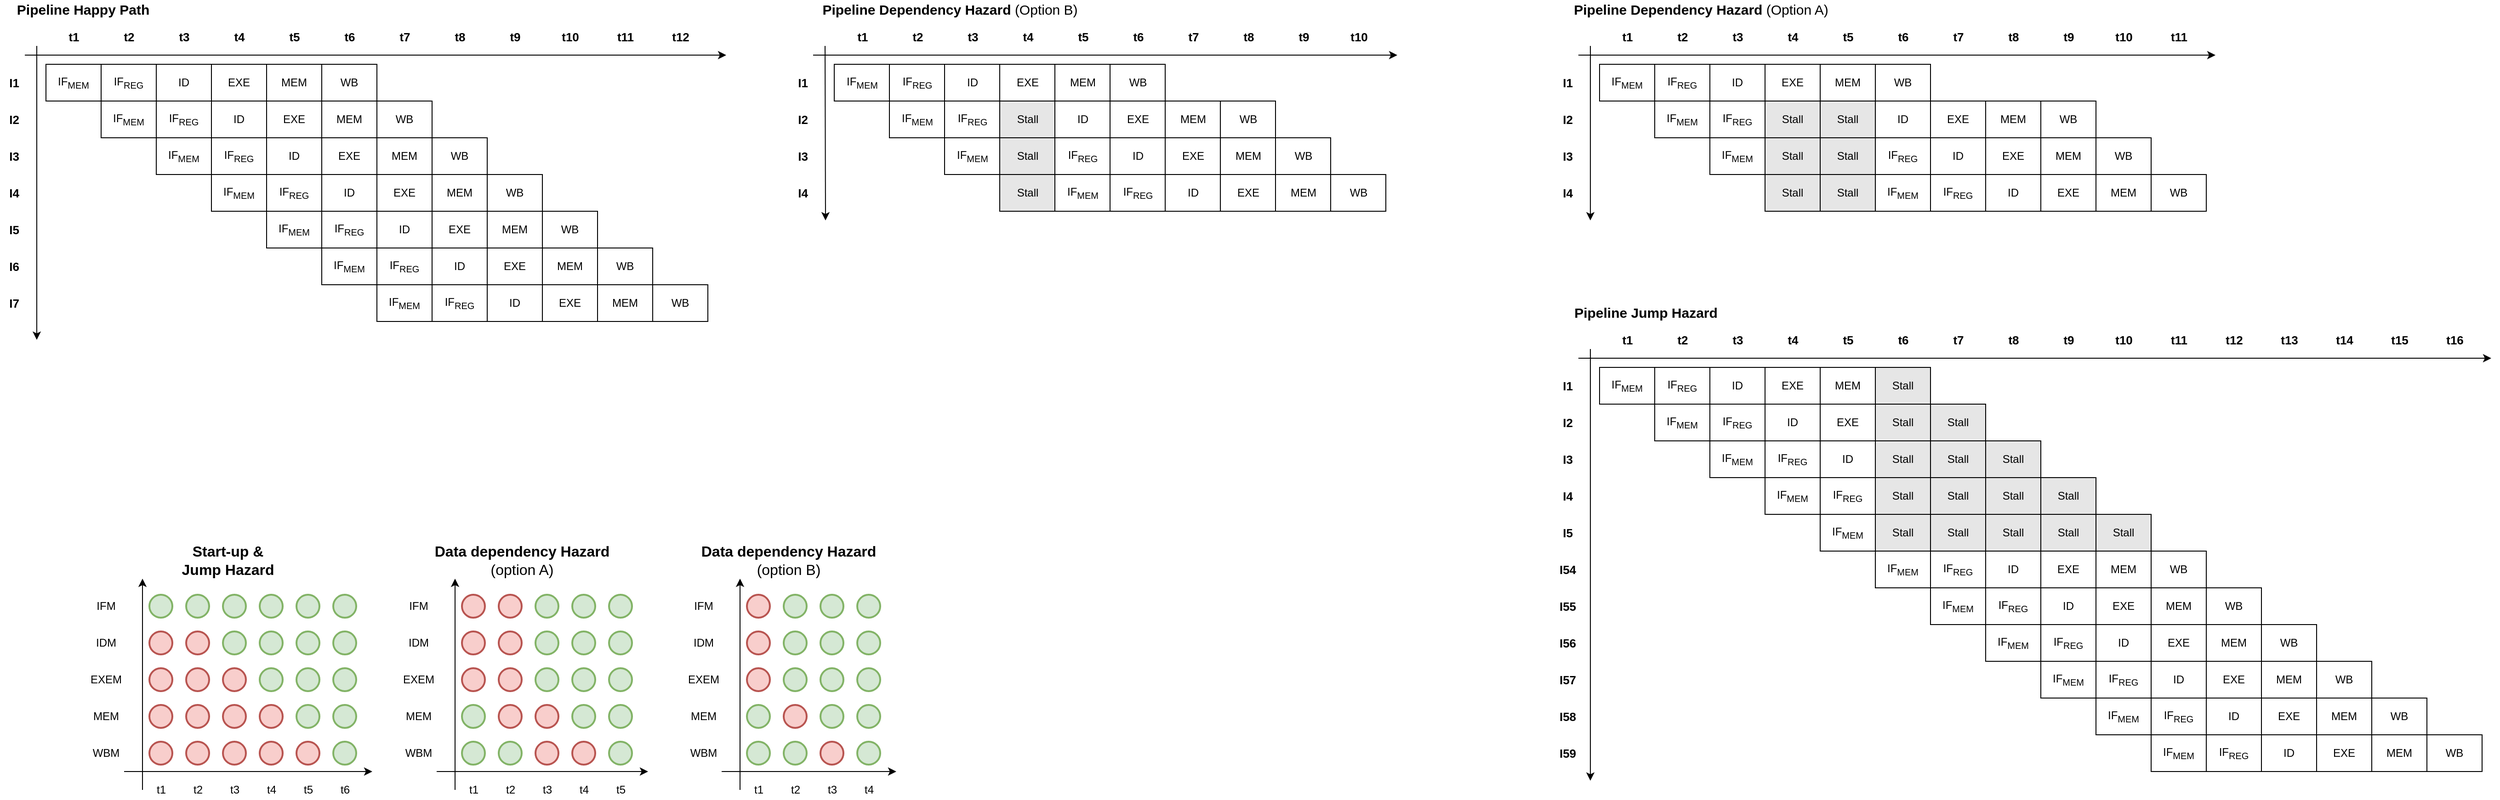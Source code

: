 <mxfile version="12.3.2" type="device" pages="1"><diagram id="WNDKqvolOGxcWODiO59h" name="Page-1"><mxGraphModel dx="2703" dy="2071" grid="1" gridSize="10" guides="1" tooltips="1" connect="1" arrows="1" fold="1" page="1" pageScale="1" pageWidth="4681" pageHeight="3300" math="0" shadow="0"><root><mxCell id="0"/><mxCell id="1" parent="0"/><mxCell id="W8Xa3V3djHOa2yFm1MeO-2" value="IF&lt;sub&gt;MEM&lt;/sub&gt;" style="rounded=0;whiteSpace=wrap;html=1;" vertex="1" parent="1"><mxGeometry x="520" y="400" width="60" height="40" as="geometry"/></mxCell><mxCell id="W8Xa3V3djHOa2yFm1MeO-3" value="IF&lt;sub&gt;REG&lt;/sub&gt;" style="rounded=0;whiteSpace=wrap;html=1;" vertex="1" parent="1"><mxGeometry x="580" y="400" width="60" height="40" as="geometry"/></mxCell><mxCell id="W8Xa3V3djHOa2yFm1MeO-4" value="ID" style="rounded=0;whiteSpace=wrap;html=1;" vertex="1" parent="1"><mxGeometry x="640" y="400" width="60" height="40" as="geometry"/></mxCell><mxCell id="W8Xa3V3djHOa2yFm1MeO-5" value="EXE" style="rounded=0;whiteSpace=wrap;html=1;" vertex="1" parent="1"><mxGeometry x="700" y="400" width="60" height="40" as="geometry"/></mxCell><mxCell id="W8Xa3V3djHOa2yFm1MeO-6" value="MEM" style="rounded=0;whiteSpace=wrap;html=1;" vertex="1" parent="1"><mxGeometry x="760" y="400" width="60" height="40" as="geometry"/></mxCell><mxCell id="W8Xa3V3djHOa2yFm1MeO-7" value="WB" style="rounded=0;whiteSpace=wrap;html=1;" vertex="1" parent="1"><mxGeometry x="820" y="400" width="60" height="40" as="geometry"/></mxCell><mxCell id="W8Xa3V3djHOa2yFm1MeO-14" value="IF&lt;sub&gt;MEM&lt;/sub&gt;" style="rounded=0;whiteSpace=wrap;html=1;" vertex="1" parent="1"><mxGeometry x="460" y="360" width="60" height="40" as="geometry"/></mxCell><mxCell id="W8Xa3V3djHOa2yFm1MeO-15" value="IF&lt;sub&gt;REG&lt;/sub&gt;" style="rounded=0;whiteSpace=wrap;html=1;" vertex="1" parent="1"><mxGeometry x="520" y="360" width="60" height="40" as="geometry"/></mxCell><mxCell id="W8Xa3V3djHOa2yFm1MeO-16" value="ID" style="rounded=0;whiteSpace=wrap;html=1;" vertex="1" parent="1"><mxGeometry x="580" y="360" width="60" height="40" as="geometry"/></mxCell><mxCell id="W8Xa3V3djHOa2yFm1MeO-17" value="EXE" style="rounded=0;whiteSpace=wrap;html=1;" vertex="1" parent="1"><mxGeometry x="640" y="360" width="60" height="40" as="geometry"/></mxCell><mxCell id="W8Xa3V3djHOa2yFm1MeO-18" value="MEM" style="rounded=0;whiteSpace=wrap;html=1;" vertex="1" parent="1"><mxGeometry x="700" y="360" width="60" height="40" as="geometry"/></mxCell><mxCell id="W8Xa3V3djHOa2yFm1MeO-19" value="WB" style="rounded=0;whiteSpace=wrap;html=1;" vertex="1" parent="1"><mxGeometry x="760" y="360" width="60" height="40" as="geometry"/></mxCell><mxCell id="W8Xa3V3djHOa2yFm1MeO-20" value="IF&lt;sub&gt;MEM&lt;/sub&gt;" style="rounded=0;whiteSpace=wrap;html=1;" vertex="1" parent="1"><mxGeometry x="400" y="320" width="60" height="40" as="geometry"/></mxCell><mxCell id="W8Xa3V3djHOa2yFm1MeO-21" value="IF&lt;sub&gt;REG&lt;/sub&gt;" style="rounded=0;whiteSpace=wrap;html=1;" vertex="1" parent="1"><mxGeometry x="460" y="320" width="60" height="40" as="geometry"/></mxCell><mxCell id="W8Xa3V3djHOa2yFm1MeO-22" value="ID" style="rounded=0;whiteSpace=wrap;html=1;" vertex="1" parent="1"><mxGeometry x="520" y="320" width="60" height="40" as="geometry"/></mxCell><mxCell id="W8Xa3V3djHOa2yFm1MeO-23" value="EXE" style="rounded=0;whiteSpace=wrap;html=1;" vertex="1" parent="1"><mxGeometry x="580" y="320" width="60" height="40" as="geometry"/></mxCell><mxCell id="W8Xa3V3djHOa2yFm1MeO-24" value="MEM" style="rounded=0;whiteSpace=wrap;html=1;" vertex="1" parent="1"><mxGeometry x="640" y="320" width="60" height="40" as="geometry"/></mxCell><mxCell id="W8Xa3V3djHOa2yFm1MeO-25" value="WB" style="rounded=0;whiteSpace=wrap;html=1;" vertex="1" parent="1"><mxGeometry x="700" y="320" width="60" height="40" as="geometry"/></mxCell><mxCell id="W8Xa3V3djHOa2yFm1MeO-26" value="IF&lt;sub&gt;MEM&lt;/sub&gt;" style="rounded=0;whiteSpace=wrap;html=1;" vertex="1" parent="1"><mxGeometry x="340" y="280" width="60" height="40" as="geometry"/></mxCell><mxCell id="W8Xa3V3djHOa2yFm1MeO-27" value="IF&lt;sub&gt;REG&lt;/sub&gt;" style="rounded=0;whiteSpace=wrap;html=1;" vertex="1" parent="1"><mxGeometry x="400" y="280" width="60" height="40" as="geometry"/></mxCell><mxCell id="W8Xa3V3djHOa2yFm1MeO-28" value="ID" style="rounded=0;whiteSpace=wrap;html=1;" vertex="1" parent="1"><mxGeometry x="460" y="280" width="60" height="40" as="geometry"/></mxCell><mxCell id="W8Xa3V3djHOa2yFm1MeO-29" value="EXE" style="rounded=0;whiteSpace=wrap;html=1;" vertex="1" parent="1"><mxGeometry x="520" y="280" width="60" height="40" as="geometry"/></mxCell><mxCell id="W8Xa3V3djHOa2yFm1MeO-30" value="MEM" style="rounded=0;whiteSpace=wrap;html=1;" vertex="1" parent="1"><mxGeometry x="580" y="280" width="60" height="40" as="geometry"/></mxCell><mxCell id="W8Xa3V3djHOa2yFm1MeO-31" value="WB" style="rounded=0;whiteSpace=wrap;html=1;" vertex="1" parent="1"><mxGeometry x="640" y="280" width="60" height="40" as="geometry"/></mxCell><mxCell id="W8Xa3V3djHOa2yFm1MeO-32" value="IF&lt;sub&gt;MEM&lt;/sub&gt;" style="rounded=0;whiteSpace=wrap;html=1;" vertex="1" parent="1"><mxGeometry x="280" y="240" width="60" height="40" as="geometry"/></mxCell><mxCell id="W8Xa3V3djHOa2yFm1MeO-33" value="IF&lt;sub&gt;REG&lt;/sub&gt;" style="rounded=0;whiteSpace=wrap;html=1;" vertex="1" parent="1"><mxGeometry x="340" y="240" width="60" height="40" as="geometry"/></mxCell><mxCell id="W8Xa3V3djHOa2yFm1MeO-34" value="ID" style="rounded=0;whiteSpace=wrap;html=1;" vertex="1" parent="1"><mxGeometry x="400" y="240" width="60" height="40" as="geometry"/></mxCell><mxCell id="W8Xa3V3djHOa2yFm1MeO-35" value="EXE" style="rounded=0;whiteSpace=wrap;html=1;" vertex="1" parent="1"><mxGeometry x="460" y="240" width="60" height="40" as="geometry"/></mxCell><mxCell id="W8Xa3V3djHOa2yFm1MeO-36" value="MEM" style="rounded=0;whiteSpace=wrap;html=1;" vertex="1" parent="1"><mxGeometry x="520" y="240" width="60" height="40" as="geometry"/></mxCell><mxCell id="W8Xa3V3djHOa2yFm1MeO-37" value="WB" style="rounded=0;whiteSpace=wrap;html=1;" vertex="1" parent="1"><mxGeometry x="580" y="240" width="60" height="40" as="geometry"/></mxCell><mxCell id="W8Xa3V3djHOa2yFm1MeO-38" value="IF&lt;sub&gt;MEM&lt;/sub&gt;" style="rounded=0;whiteSpace=wrap;html=1;" vertex="1" parent="1"><mxGeometry x="220" y="200" width="60" height="40" as="geometry"/></mxCell><mxCell id="W8Xa3V3djHOa2yFm1MeO-39" value="IF&lt;sub&gt;REG&lt;/sub&gt;" style="rounded=0;whiteSpace=wrap;html=1;" vertex="1" parent="1"><mxGeometry x="280" y="200" width="60" height="40" as="geometry"/></mxCell><mxCell id="W8Xa3V3djHOa2yFm1MeO-40" value="ID" style="rounded=0;whiteSpace=wrap;html=1;" vertex="1" parent="1"><mxGeometry x="340" y="200" width="60" height="40" as="geometry"/></mxCell><mxCell id="W8Xa3V3djHOa2yFm1MeO-41" value="EXE" style="rounded=0;whiteSpace=wrap;html=1;" vertex="1" parent="1"><mxGeometry x="400" y="200" width="60" height="40" as="geometry"/></mxCell><mxCell id="W8Xa3V3djHOa2yFm1MeO-42" value="MEM" style="rounded=0;whiteSpace=wrap;html=1;" vertex="1" parent="1"><mxGeometry x="460" y="200" width="60" height="40" as="geometry"/></mxCell><mxCell id="W8Xa3V3djHOa2yFm1MeO-43" value="WB" style="rounded=0;whiteSpace=wrap;html=1;" vertex="1" parent="1"><mxGeometry x="520" y="200" width="60" height="40" as="geometry"/></mxCell><mxCell id="W8Xa3V3djHOa2yFm1MeO-272" value="" style="group" vertex="1" connectable="0" parent="1"><mxGeometry x="540" y="680" width="275" height="280" as="geometry"/></mxCell><mxCell id="W8Xa3V3djHOa2yFm1MeO-256" value="&lt;font style=&quot;font-size: 16px&quot;&gt;&lt;b&gt;Data dependency Hazard &lt;/b&gt;(option A)&lt;/font&gt;" style="text;html=1;strokeColor=none;fillColor=none;align=center;verticalAlign=middle;whiteSpace=wrap;rounded=0;" vertex="1" parent="W8Xa3V3djHOa2yFm1MeO-272"><mxGeometry x="37.5" width="200" height="40" as="geometry"/></mxCell><mxCell id="W8Xa3V3djHOa2yFm1MeO-271" value="" style="group" vertex="1" connectable="0" parent="W8Xa3V3djHOa2yFm1MeO-272"><mxGeometry y="40" width="275" height="240" as="geometry"/></mxCell><mxCell id="W8Xa3V3djHOa2yFm1MeO-214" value="IFM" style="text;html=1;align=center;verticalAlign=middle;resizable=0;points=[];;autosize=1;" vertex="1" parent="W8Xa3V3djHOa2yFm1MeO-271"><mxGeometry x="5" y="20" width="40" height="20" as="geometry"/></mxCell><mxCell id="W8Xa3V3djHOa2yFm1MeO-215" value="IDM" style="text;html=1;align=center;verticalAlign=middle;resizable=0;points=[];;autosize=1;" vertex="1" parent="W8Xa3V3djHOa2yFm1MeO-271"><mxGeometry x="5" y="60" width="40" height="20" as="geometry"/></mxCell><mxCell id="W8Xa3V3djHOa2yFm1MeO-216" value="EXEM" style="text;html=1;align=center;verticalAlign=middle;resizable=0;points=[];;autosize=1;" vertex="1" parent="W8Xa3V3djHOa2yFm1MeO-271"><mxGeometry y="100" width="50" height="20" as="geometry"/></mxCell><mxCell id="W8Xa3V3djHOa2yFm1MeO-217" value="MEM" style="text;html=1;align=center;verticalAlign=middle;resizable=0;points=[];;autosize=1;" vertex="1" parent="W8Xa3V3djHOa2yFm1MeO-271"><mxGeometry x="5" y="140" width="40" height="20" as="geometry"/></mxCell><mxCell id="W8Xa3V3djHOa2yFm1MeO-218" value="WBM" style="text;html=1;align=center;verticalAlign=middle;resizable=0;points=[];;autosize=1;" vertex="1" parent="W8Xa3V3djHOa2yFm1MeO-271"><mxGeometry x="5" y="180" width="40" height="20" as="geometry"/></mxCell><mxCell id="W8Xa3V3djHOa2yFm1MeO-219" value="" style="endArrow=classic;html=1;" edge="1" parent="W8Xa3V3djHOa2yFm1MeO-271"><mxGeometry width="50" height="50" relative="1" as="geometry"><mxPoint x="65.0" y="230.0" as="sourcePoint"/><mxPoint x="65" as="targetPoint"/></mxGeometry></mxCell><mxCell id="W8Xa3V3djHOa2yFm1MeO-220" value="" style="endArrow=classic;html=1;" edge="1" parent="W8Xa3V3djHOa2yFm1MeO-271"><mxGeometry width="50" height="50" relative="1" as="geometry"><mxPoint x="45.0" y="210.0" as="sourcePoint"/><mxPoint x="275" y="210" as="targetPoint"/></mxGeometry></mxCell><mxCell id="W8Xa3V3djHOa2yFm1MeO-221" value="t1" style="text;html=1;align=center;verticalAlign=middle;resizable=0;points=[];;autosize=1;" vertex="1" parent="W8Xa3V3djHOa2yFm1MeO-271"><mxGeometry x="70" y="220" width="30" height="20" as="geometry"/></mxCell><mxCell id="W8Xa3V3djHOa2yFm1MeO-222" value="t2" style="text;html=1;align=center;verticalAlign=middle;resizable=0;points=[];;autosize=1;" vertex="1" parent="W8Xa3V3djHOa2yFm1MeO-271"><mxGeometry x="110" y="220" width="30" height="20" as="geometry"/></mxCell><mxCell id="W8Xa3V3djHOa2yFm1MeO-223" value="t3" style="text;html=1;align=center;verticalAlign=middle;resizable=0;points=[];;autosize=1;" vertex="1" parent="W8Xa3V3djHOa2yFm1MeO-271"><mxGeometry x="150" y="220" width="30" height="20" as="geometry"/></mxCell><mxCell id="W8Xa3V3djHOa2yFm1MeO-224" value="t4" style="text;html=1;align=center;verticalAlign=middle;resizable=0;points=[];;autosize=1;" vertex="1" parent="W8Xa3V3djHOa2yFm1MeO-271"><mxGeometry x="190" y="220" width="30" height="20" as="geometry"/></mxCell><mxCell id="W8Xa3V3djHOa2yFm1MeO-225" value="t5" style="text;html=1;align=center;verticalAlign=middle;resizable=0;points=[];;autosize=1;" vertex="1" parent="W8Xa3V3djHOa2yFm1MeO-271"><mxGeometry x="230" y="220" width="30" height="20" as="geometry"/></mxCell><mxCell id="W8Xa3V3djHOa2yFm1MeO-227" value="" style="ellipse;whiteSpace=wrap;html=1;aspect=fixed;strokeWidth=2;fillColor=#f8cecc;strokeColor=#b85450;" vertex="1" parent="W8Xa3V3djHOa2yFm1MeO-271"><mxGeometry x="72.5" y="57.5" width="25" height="25" as="geometry"/></mxCell><mxCell id="W8Xa3V3djHOa2yFm1MeO-228" value="" style="ellipse;whiteSpace=wrap;html=1;aspect=fixed;strokeWidth=2;fillColor=#f8cecc;strokeColor=#b85450;" vertex="1" parent="W8Xa3V3djHOa2yFm1MeO-271"><mxGeometry x="72.5" y="97.5" width="25" height="25" as="geometry"/></mxCell><mxCell id="W8Xa3V3djHOa2yFm1MeO-232" value="" style="ellipse;whiteSpace=wrap;html=1;aspect=fixed;strokeWidth=2;fillColor=#d5e8d4;strokeColor=#82b366;" vertex="1" parent="W8Xa3V3djHOa2yFm1MeO-271"><mxGeometry x="152.5" y="17.5" width="25" height="25" as="geometry"/></mxCell><mxCell id="W8Xa3V3djHOa2yFm1MeO-233" value="" style="ellipse;whiteSpace=wrap;html=1;aspect=fixed;strokeWidth=2;fillColor=#d5e8d4;strokeColor=#82b366;" vertex="1" parent="W8Xa3V3djHOa2yFm1MeO-271"><mxGeometry x="192.5" y="17.5" width="25" height="25" as="geometry"/></mxCell><mxCell id="W8Xa3V3djHOa2yFm1MeO-236" value="" style="ellipse;whiteSpace=wrap;html=1;aspect=fixed;strokeWidth=2;fillColor=#d5e8d4;strokeColor=#82b366;" vertex="1" parent="W8Xa3V3djHOa2yFm1MeO-271"><mxGeometry x="152.5" y="57.5" width="25" height="25" as="geometry"/></mxCell><mxCell id="W8Xa3V3djHOa2yFm1MeO-237" value="" style="ellipse;whiteSpace=wrap;html=1;aspect=fixed;strokeWidth=2;fillColor=#d5e8d4;strokeColor=#82b366;" vertex="1" parent="W8Xa3V3djHOa2yFm1MeO-271"><mxGeometry x="192.5" y="57.5" width="25" height="25" as="geometry"/></mxCell><mxCell id="W8Xa3V3djHOa2yFm1MeO-240" value="" style="ellipse;whiteSpace=wrap;html=1;aspect=fixed;strokeWidth=2;fillColor=#d5e8d4;strokeColor=#82b366;" vertex="1" parent="W8Xa3V3djHOa2yFm1MeO-271"><mxGeometry x="192.5" y="97.5" width="25" height="25" as="geometry"/></mxCell><mxCell id="W8Xa3V3djHOa2yFm1MeO-246" value="" style="ellipse;whiteSpace=wrap;html=1;aspect=fixed;strokeWidth=2;fillColor=#f8cecc;strokeColor=#b85450;" vertex="1" parent="W8Xa3V3djHOa2yFm1MeO-271"><mxGeometry x="112.5" y="57.5" width="25" height="25" as="geometry"/></mxCell><mxCell id="W8Xa3V3djHOa2yFm1MeO-247" value="" style="ellipse;whiteSpace=wrap;html=1;aspect=fixed;strokeWidth=2;fillColor=#f8cecc;strokeColor=#b85450;" vertex="1" parent="W8Xa3V3djHOa2yFm1MeO-271"><mxGeometry x="112.5" y="97.5" width="25" height="25" as="geometry"/></mxCell><mxCell id="W8Xa3V3djHOa2yFm1MeO-249" value="" style="ellipse;whiteSpace=wrap;html=1;aspect=fixed;strokeWidth=2;fillColor=#f8cecc;strokeColor=#b85450;" vertex="1" parent="W8Xa3V3djHOa2yFm1MeO-271"><mxGeometry x="112.5" y="137.5" width="25" height="25" as="geometry"/></mxCell><mxCell id="W8Xa3V3djHOa2yFm1MeO-250" value="" style="ellipse;whiteSpace=wrap;html=1;aspect=fixed;strokeWidth=2;fillColor=#f8cecc;strokeColor=#b85450;" vertex="1" parent="W8Xa3V3djHOa2yFm1MeO-271"><mxGeometry x="152.5" y="137.5" width="25" height="25" as="geometry"/></mxCell><mxCell id="W8Xa3V3djHOa2yFm1MeO-253" value="" style="ellipse;whiteSpace=wrap;html=1;aspect=fixed;strokeWidth=2;fillColor=#f8cecc;strokeColor=#b85450;" vertex="1" parent="W8Xa3V3djHOa2yFm1MeO-271"><mxGeometry x="152.5" y="177.5" width="25" height="25" as="geometry"/></mxCell><mxCell id="W8Xa3V3djHOa2yFm1MeO-257" value="" style="ellipse;whiteSpace=wrap;html=1;aspect=fixed;strokeWidth=2;fillColor=#f8cecc;strokeColor=#b85450;" vertex="1" parent="W8Xa3V3djHOa2yFm1MeO-271"><mxGeometry x="72.5" y="17.5" width="25" height="25" as="geometry"/></mxCell><mxCell id="W8Xa3V3djHOa2yFm1MeO-258" value="" style="ellipse;whiteSpace=wrap;html=1;aspect=fixed;strokeWidth=2;fillColor=#d5e8d4;strokeColor=#82b366;" vertex="1" parent="W8Xa3V3djHOa2yFm1MeO-271"><mxGeometry x="72.5" y="137.5" width="25" height="25" as="geometry"/></mxCell><mxCell id="W8Xa3V3djHOa2yFm1MeO-259" value="" style="ellipse;whiteSpace=wrap;html=1;aspect=fixed;strokeWidth=2;fillColor=#d5e8d4;strokeColor=#82b366;" vertex="1" parent="W8Xa3V3djHOa2yFm1MeO-271"><mxGeometry x="72.5" y="177.5" width="25" height="25" as="geometry"/></mxCell><mxCell id="W8Xa3V3djHOa2yFm1MeO-260" value="" style="ellipse;whiteSpace=wrap;html=1;aspect=fixed;strokeWidth=2;fillColor=#f8cecc;strokeColor=#b85450;" vertex="1" parent="W8Xa3V3djHOa2yFm1MeO-271"><mxGeometry x="112.5" y="17.5" width="25" height="25" as="geometry"/></mxCell><mxCell id="W8Xa3V3djHOa2yFm1MeO-261" value="" style="ellipse;whiteSpace=wrap;html=1;aspect=fixed;strokeWidth=2;fillColor=#d5e8d4;strokeColor=#82b366;" vertex="1" parent="W8Xa3V3djHOa2yFm1MeO-271"><mxGeometry x="112.5" y="177.5" width="25" height="25" as="geometry"/></mxCell><mxCell id="W8Xa3V3djHOa2yFm1MeO-262" value="" style="ellipse;whiteSpace=wrap;html=1;aspect=fixed;strokeWidth=2;fillColor=#d5e8d4;strokeColor=#82b366;" vertex="1" parent="W8Xa3V3djHOa2yFm1MeO-271"><mxGeometry x="152.5" y="97.5" width="25" height="25" as="geometry"/></mxCell><mxCell id="W8Xa3V3djHOa2yFm1MeO-263" value="" style="ellipse;whiteSpace=wrap;html=1;aspect=fixed;strokeWidth=2;fillColor=#d5e8d4;strokeColor=#82b366;" vertex="1" parent="W8Xa3V3djHOa2yFm1MeO-271"><mxGeometry x="192.5" y="137.5" width="25" height="25" as="geometry"/></mxCell><mxCell id="W8Xa3V3djHOa2yFm1MeO-265" value="" style="ellipse;whiteSpace=wrap;html=1;aspect=fixed;strokeWidth=2;fillColor=#d5e8d4;strokeColor=#82b366;" vertex="1" parent="W8Xa3V3djHOa2yFm1MeO-271"><mxGeometry x="232.5" y="17.5" width="25" height="25" as="geometry"/></mxCell><mxCell id="W8Xa3V3djHOa2yFm1MeO-266" value="" style="ellipse;whiteSpace=wrap;html=1;aspect=fixed;strokeWidth=2;fillColor=#d5e8d4;strokeColor=#82b366;" vertex="1" parent="W8Xa3V3djHOa2yFm1MeO-271"><mxGeometry x="232.5" y="57.5" width="25" height="25" as="geometry"/></mxCell><mxCell id="W8Xa3V3djHOa2yFm1MeO-267" value="" style="ellipse;whiteSpace=wrap;html=1;aspect=fixed;strokeWidth=2;fillColor=#d5e8d4;strokeColor=#82b366;" vertex="1" parent="W8Xa3V3djHOa2yFm1MeO-271"><mxGeometry x="232.5" y="97.5" width="25" height="25" as="geometry"/></mxCell><mxCell id="W8Xa3V3djHOa2yFm1MeO-268" value="" style="ellipse;whiteSpace=wrap;html=1;aspect=fixed;strokeWidth=2;fillColor=#d5e8d4;strokeColor=#82b366;" vertex="1" parent="W8Xa3V3djHOa2yFm1MeO-271"><mxGeometry x="232.5" y="137.5" width="25" height="25" as="geometry"/></mxCell><mxCell id="W8Xa3V3djHOa2yFm1MeO-269" value="" style="ellipse;whiteSpace=wrap;html=1;aspect=fixed;strokeWidth=2;fillColor=#d5e8d4;strokeColor=#82b366;" vertex="1" parent="W8Xa3V3djHOa2yFm1MeO-271"><mxGeometry x="232.5" y="177.5" width="25" height="25" as="geometry"/></mxCell><mxCell id="W8Xa3V3djHOa2yFm1MeO-270" value="" style="ellipse;whiteSpace=wrap;html=1;aspect=fixed;strokeWidth=2;fillColor=#f8cecc;strokeColor=#b85450;" vertex="1" parent="W8Xa3V3djHOa2yFm1MeO-271"><mxGeometry x="192.5" y="177.5" width="25" height="25" as="geometry"/></mxCell><mxCell id="W8Xa3V3djHOa2yFm1MeO-274" value="" style="group" vertex="1" connectable="0" parent="1"><mxGeometry x="200" y="680" width="315" height="280" as="geometry"/></mxCell><mxCell id="W8Xa3V3djHOa2yFm1MeO-212" value="&lt;font style=&quot;font-size: 16px&quot;&gt;&lt;b&gt;Start-up &amp;amp; Jump Hazard&lt;/b&gt;&lt;/font&gt;" style="text;html=1;strokeColor=none;fillColor=none;align=center;verticalAlign=middle;whiteSpace=wrap;rounded=0;" vertex="1" parent="W8Xa3V3djHOa2yFm1MeO-274"><mxGeometry x="97.5" width="120" height="40" as="geometry"/></mxCell><mxCell id="W8Xa3V3djHOa2yFm1MeO-273" value="" style="group" vertex="1" connectable="0" parent="W8Xa3V3djHOa2yFm1MeO-274"><mxGeometry y="40" width="315" height="240" as="geometry"/></mxCell><mxCell id="W8Xa3V3djHOa2yFm1MeO-131" value="" style="ellipse;whiteSpace=wrap;html=1;aspect=fixed;strokeWidth=2;fillColor=#d5e8d4;strokeColor=#82b366;" vertex="1" parent="W8Xa3V3djHOa2yFm1MeO-273"><mxGeometry x="72.5" y="17.5" width="25" height="25" as="geometry"/></mxCell><mxCell id="W8Xa3V3djHOa2yFm1MeO-140" value="IFM" style="text;html=1;align=center;verticalAlign=middle;resizable=0;points=[];;autosize=1;" vertex="1" parent="W8Xa3V3djHOa2yFm1MeO-273"><mxGeometry x="5" y="20" width="40" height="20" as="geometry"/></mxCell><mxCell id="W8Xa3V3djHOa2yFm1MeO-141" value="IDM" style="text;html=1;align=center;verticalAlign=middle;resizable=0;points=[];;autosize=1;" vertex="1" parent="W8Xa3V3djHOa2yFm1MeO-273"><mxGeometry x="5" y="60" width="40" height="20" as="geometry"/></mxCell><mxCell id="W8Xa3V3djHOa2yFm1MeO-142" value="EXEM" style="text;html=1;align=center;verticalAlign=middle;resizable=0;points=[];;autosize=1;" vertex="1" parent="W8Xa3V3djHOa2yFm1MeO-273"><mxGeometry y="100" width="50" height="20" as="geometry"/></mxCell><mxCell id="W8Xa3V3djHOa2yFm1MeO-143" value="MEM" style="text;html=1;align=center;verticalAlign=middle;resizable=0;points=[];;autosize=1;" vertex="1" parent="W8Xa3V3djHOa2yFm1MeO-273"><mxGeometry x="5" y="140" width="40" height="20" as="geometry"/></mxCell><mxCell id="W8Xa3V3djHOa2yFm1MeO-144" value="WBM" style="text;html=1;align=center;verticalAlign=middle;resizable=0;points=[];;autosize=1;" vertex="1" parent="W8Xa3V3djHOa2yFm1MeO-273"><mxGeometry x="5" y="180" width="40" height="20" as="geometry"/></mxCell><mxCell id="W8Xa3V3djHOa2yFm1MeO-145" value="" style="endArrow=classic;html=1;" edge="1" parent="W8Xa3V3djHOa2yFm1MeO-273"><mxGeometry width="50" height="50" relative="1" as="geometry"><mxPoint x="65" y="230" as="sourcePoint"/><mxPoint x="65" as="targetPoint"/></mxGeometry></mxCell><mxCell id="W8Xa3V3djHOa2yFm1MeO-146" value="" style="endArrow=classic;html=1;" edge="1" parent="W8Xa3V3djHOa2yFm1MeO-273"><mxGeometry width="50" height="50" relative="1" as="geometry"><mxPoint x="45" y="210" as="sourcePoint"/><mxPoint x="315" y="210" as="targetPoint"/></mxGeometry></mxCell><mxCell id="W8Xa3V3djHOa2yFm1MeO-177" value="t1" style="text;html=1;align=center;verticalAlign=middle;resizable=0;points=[];;autosize=1;" vertex="1" parent="W8Xa3V3djHOa2yFm1MeO-273"><mxGeometry x="70" y="220" width="30" height="20" as="geometry"/></mxCell><mxCell id="W8Xa3V3djHOa2yFm1MeO-178" value="t2" style="text;html=1;align=center;verticalAlign=middle;resizable=0;points=[];;autosize=1;" vertex="1" parent="W8Xa3V3djHOa2yFm1MeO-273"><mxGeometry x="110" y="220" width="30" height="20" as="geometry"/></mxCell><mxCell id="W8Xa3V3djHOa2yFm1MeO-179" value="t3" style="text;html=1;align=center;verticalAlign=middle;resizable=0;points=[];;autosize=1;" vertex="1" parent="W8Xa3V3djHOa2yFm1MeO-273"><mxGeometry x="150" y="220" width="30" height="20" as="geometry"/></mxCell><mxCell id="W8Xa3V3djHOa2yFm1MeO-180" value="t4" style="text;html=1;align=center;verticalAlign=middle;resizable=0;points=[];;autosize=1;" vertex="1" parent="W8Xa3V3djHOa2yFm1MeO-273"><mxGeometry x="190" y="220" width="30" height="20" as="geometry"/></mxCell><mxCell id="W8Xa3V3djHOa2yFm1MeO-181" value="t5" style="text;html=1;align=center;verticalAlign=middle;resizable=0;points=[];;autosize=1;" vertex="1" parent="W8Xa3V3djHOa2yFm1MeO-273"><mxGeometry x="230" y="220" width="30" height="20" as="geometry"/></mxCell><mxCell id="W8Xa3V3djHOa2yFm1MeO-182" value="t6" style="text;html=1;align=center;verticalAlign=middle;resizable=0;points=[];;autosize=1;" vertex="1" parent="W8Xa3V3djHOa2yFm1MeO-273"><mxGeometry x="270" y="220" width="30" height="20" as="geometry"/></mxCell><mxCell id="W8Xa3V3djHOa2yFm1MeO-183" value="" style="ellipse;whiteSpace=wrap;html=1;aspect=fixed;strokeWidth=2;fillColor=#f8cecc;strokeColor=#b85450;" vertex="1" parent="W8Xa3V3djHOa2yFm1MeO-273"><mxGeometry x="72.5" y="57.5" width="25" height="25" as="geometry"/></mxCell><mxCell id="W8Xa3V3djHOa2yFm1MeO-184" value="" style="ellipse;whiteSpace=wrap;html=1;aspect=fixed;strokeWidth=2;fillColor=#f8cecc;strokeColor=#b85450;" vertex="1" parent="W8Xa3V3djHOa2yFm1MeO-273"><mxGeometry x="72.5" y="97.5" width="25" height="25" as="geometry"/></mxCell><mxCell id="W8Xa3V3djHOa2yFm1MeO-185" value="" style="ellipse;whiteSpace=wrap;html=1;aspect=fixed;strokeWidth=2;fillColor=#f8cecc;strokeColor=#b85450;" vertex="1" parent="W8Xa3V3djHOa2yFm1MeO-273"><mxGeometry x="72.5" y="137.5" width="25" height="25" as="geometry"/></mxCell><mxCell id="W8Xa3V3djHOa2yFm1MeO-186" value="" style="ellipse;whiteSpace=wrap;html=1;aspect=fixed;strokeWidth=2;fillColor=#f8cecc;strokeColor=#b85450;" vertex="1" parent="W8Xa3V3djHOa2yFm1MeO-273"><mxGeometry x="72.5" y="177.5" width="25" height="25" as="geometry"/></mxCell><mxCell id="W8Xa3V3djHOa2yFm1MeO-187" value="" style="ellipse;whiteSpace=wrap;html=1;aspect=fixed;strokeWidth=2;fillColor=#d5e8d4;strokeColor=#82b366;" vertex="1" parent="W8Xa3V3djHOa2yFm1MeO-273"><mxGeometry x="112.5" y="17.5" width="25" height="25" as="geometry"/></mxCell><mxCell id="W8Xa3V3djHOa2yFm1MeO-188" value="" style="ellipse;whiteSpace=wrap;html=1;aspect=fixed;strokeWidth=2;fillColor=#d5e8d4;strokeColor=#82b366;" vertex="1" parent="W8Xa3V3djHOa2yFm1MeO-273"><mxGeometry x="152.5" y="17.5" width="25" height="25" as="geometry"/></mxCell><mxCell id="W8Xa3V3djHOa2yFm1MeO-189" value="" style="ellipse;whiteSpace=wrap;html=1;aspect=fixed;strokeWidth=2;fillColor=#d5e8d4;strokeColor=#82b366;" vertex="1" parent="W8Xa3V3djHOa2yFm1MeO-273"><mxGeometry x="192.5" y="17.5" width="25" height="25" as="geometry"/></mxCell><mxCell id="W8Xa3V3djHOa2yFm1MeO-190" value="" style="ellipse;whiteSpace=wrap;html=1;aspect=fixed;strokeWidth=2;fillColor=#d5e8d4;strokeColor=#82b366;" vertex="1" parent="W8Xa3V3djHOa2yFm1MeO-273"><mxGeometry x="232.5" y="17.5" width="25" height="25" as="geometry"/></mxCell><mxCell id="W8Xa3V3djHOa2yFm1MeO-191" value="" style="ellipse;whiteSpace=wrap;html=1;aspect=fixed;strokeWidth=2;fillColor=#d5e8d4;strokeColor=#82b366;" vertex="1" parent="W8Xa3V3djHOa2yFm1MeO-273"><mxGeometry x="272.5" y="17.5" width="25" height="25" as="geometry"/></mxCell><mxCell id="W8Xa3V3djHOa2yFm1MeO-192" value="" style="ellipse;whiteSpace=wrap;html=1;aspect=fixed;strokeWidth=2;fillColor=#d5e8d4;strokeColor=#82b366;" vertex="1" parent="W8Xa3V3djHOa2yFm1MeO-273"><mxGeometry x="152.5" y="57.5" width="25" height="25" as="geometry"/></mxCell><mxCell id="W8Xa3V3djHOa2yFm1MeO-193" value="" style="ellipse;whiteSpace=wrap;html=1;aspect=fixed;strokeWidth=2;fillColor=#d5e8d4;strokeColor=#82b366;" vertex="1" parent="W8Xa3V3djHOa2yFm1MeO-273"><mxGeometry x="192.5" y="57.5" width="25" height="25" as="geometry"/></mxCell><mxCell id="W8Xa3V3djHOa2yFm1MeO-194" value="" style="ellipse;whiteSpace=wrap;html=1;aspect=fixed;strokeWidth=2;fillColor=#d5e8d4;strokeColor=#82b366;" vertex="1" parent="W8Xa3V3djHOa2yFm1MeO-273"><mxGeometry x="232.5" y="57.5" width="25" height="25" as="geometry"/></mxCell><mxCell id="W8Xa3V3djHOa2yFm1MeO-195" value="" style="ellipse;whiteSpace=wrap;html=1;aspect=fixed;strokeWidth=2;fillColor=#d5e8d4;strokeColor=#82b366;" vertex="1" parent="W8Xa3V3djHOa2yFm1MeO-273"><mxGeometry x="272.5" y="57.5" width="25" height="25" as="geometry"/></mxCell><mxCell id="W8Xa3V3djHOa2yFm1MeO-196" value="" style="ellipse;whiteSpace=wrap;html=1;aspect=fixed;strokeWidth=2;fillColor=#d5e8d4;strokeColor=#82b366;" vertex="1" parent="W8Xa3V3djHOa2yFm1MeO-273"><mxGeometry x="192.5" y="97.5" width="25" height="25" as="geometry"/></mxCell><mxCell id="W8Xa3V3djHOa2yFm1MeO-197" value="" style="ellipse;whiteSpace=wrap;html=1;aspect=fixed;strokeWidth=2;fillColor=#d5e8d4;strokeColor=#82b366;" vertex="1" parent="W8Xa3V3djHOa2yFm1MeO-273"><mxGeometry x="232.5" y="97.5" width="25" height="25" as="geometry"/></mxCell><mxCell id="W8Xa3V3djHOa2yFm1MeO-198" value="" style="ellipse;whiteSpace=wrap;html=1;aspect=fixed;strokeWidth=2;fillColor=#d5e8d4;strokeColor=#82b366;" vertex="1" parent="W8Xa3V3djHOa2yFm1MeO-273"><mxGeometry x="272.5" y="97.5" width="25" height="25" as="geometry"/></mxCell><mxCell id="W8Xa3V3djHOa2yFm1MeO-199" value="" style="ellipse;whiteSpace=wrap;html=1;aspect=fixed;strokeWidth=2;fillColor=#d5e8d4;strokeColor=#82b366;" vertex="1" parent="W8Xa3V3djHOa2yFm1MeO-273"><mxGeometry x="232.5" y="137.5" width="25" height="25" as="geometry"/></mxCell><mxCell id="W8Xa3V3djHOa2yFm1MeO-200" value="" style="ellipse;whiteSpace=wrap;html=1;aspect=fixed;strokeWidth=2;fillColor=#d5e8d4;strokeColor=#82b366;" vertex="1" parent="W8Xa3V3djHOa2yFm1MeO-273"><mxGeometry x="272.5" y="137.5" width="25" height="25" as="geometry"/></mxCell><mxCell id="W8Xa3V3djHOa2yFm1MeO-201" value="" style="ellipse;whiteSpace=wrap;html=1;aspect=fixed;strokeWidth=2;fillColor=#d5e8d4;strokeColor=#82b366;" vertex="1" parent="W8Xa3V3djHOa2yFm1MeO-273"><mxGeometry x="272.5" y="177.5" width="25" height="25" as="geometry"/></mxCell><mxCell id="W8Xa3V3djHOa2yFm1MeO-202" value="" style="ellipse;whiteSpace=wrap;html=1;aspect=fixed;strokeWidth=2;fillColor=#f8cecc;strokeColor=#b85450;" vertex="1" parent="W8Xa3V3djHOa2yFm1MeO-273"><mxGeometry x="112.5" y="57.5" width="25" height="25" as="geometry"/></mxCell><mxCell id="W8Xa3V3djHOa2yFm1MeO-203" value="" style="ellipse;whiteSpace=wrap;html=1;aspect=fixed;strokeWidth=2;fillColor=#f8cecc;strokeColor=#b85450;" vertex="1" parent="W8Xa3V3djHOa2yFm1MeO-273"><mxGeometry x="112.5" y="97.5" width="25" height="25" as="geometry"/></mxCell><mxCell id="W8Xa3V3djHOa2yFm1MeO-204" value="" style="ellipse;whiteSpace=wrap;html=1;aspect=fixed;strokeWidth=2;fillColor=#f8cecc;strokeColor=#b85450;" vertex="1" parent="W8Xa3V3djHOa2yFm1MeO-273"><mxGeometry x="152.5" y="97.5" width="25" height="25" as="geometry"/></mxCell><mxCell id="W8Xa3V3djHOa2yFm1MeO-205" value="" style="ellipse;whiteSpace=wrap;html=1;aspect=fixed;strokeWidth=2;fillColor=#f8cecc;strokeColor=#b85450;" vertex="1" parent="W8Xa3V3djHOa2yFm1MeO-273"><mxGeometry x="112.5" y="137.5" width="25" height="25" as="geometry"/></mxCell><mxCell id="W8Xa3V3djHOa2yFm1MeO-206" value="" style="ellipse;whiteSpace=wrap;html=1;aspect=fixed;strokeWidth=2;fillColor=#f8cecc;strokeColor=#b85450;" vertex="1" parent="W8Xa3V3djHOa2yFm1MeO-273"><mxGeometry x="152.5" y="137.5" width="25" height="25" as="geometry"/></mxCell><mxCell id="W8Xa3V3djHOa2yFm1MeO-207" value="" style="ellipse;whiteSpace=wrap;html=1;aspect=fixed;strokeWidth=2;fillColor=#f8cecc;strokeColor=#b85450;" vertex="1" parent="W8Xa3V3djHOa2yFm1MeO-273"><mxGeometry x="192.5" y="137.5" width="25" height="25" as="geometry"/></mxCell><mxCell id="W8Xa3V3djHOa2yFm1MeO-208" value="" style="ellipse;whiteSpace=wrap;html=1;aspect=fixed;strokeWidth=2;fillColor=#f8cecc;strokeColor=#b85450;" vertex="1" parent="W8Xa3V3djHOa2yFm1MeO-273"><mxGeometry x="112.5" y="177.5" width="25" height="25" as="geometry"/></mxCell><mxCell id="W8Xa3V3djHOa2yFm1MeO-209" value="" style="ellipse;whiteSpace=wrap;html=1;aspect=fixed;strokeWidth=2;fillColor=#f8cecc;strokeColor=#b85450;" vertex="1" parent="W8Xa3V3djHOa2yFm1MeO-273"><mxGeometry x="152.5" y="177.5" width="25" height="25" as="geometry"/></mxCell><mxCell id="W8Xa3V3djHOa2yFm1MeO-210" value="" style="ellipse;whiteSpace=wrap;html=1;aspect=fixed;strokeWidth=2;fillColor=#f8cecc;strokeColor=#b85450;" vertex="1" parent="W8Xa3V3djHOa2yFm1MeO-273"><mxGeometry x="192.5" y="177.5" width="25" height="25" as="geometry"/></mxCell><mxCell id="W8Xa3V3djHOa2yFm1MeO-211" value="" style="ellipse;whiteSpace=wrap;html=1;aspect=fixed;strokeWidth=2;fillColor=#f8cecc;strokeColor=#b85450;" vertex="1" parent="W8Xa3V3djHOa2yFm1MeO-273"><mxGeometry x="232.5" y="177.5" width="25" height="25" as="geometry"/></mxCell><mxCell id="W8Xa3V3djHOa2yFm1MeO-319" value="" style="group" vertex="1" connectable="0" parent="1"><mxGeometry x="850" y="680" width="235" height="280" as="geometry"/></mxCell><mxCell id="W8Xa3V3djHOa2yFm1MeO-278" value="&lt;font style=&quot;font-size: 16px&quot;&gt;&lt;b&gt;Data dependency Hazard &lt;/b&gt;(option B)&lt;/font&gt;" style="text;html=1;strokeColor=none;fillColor=none;align=center;verticalAlign=middle;whiteSpace=wrap;rounded=0;" vertex="1" parent="W8Xa3V3djHOa2yFm1MeO-319"><mxGeometry x="17.5" width="200" height="40" as="geometry"/></mxCell><mxCell id="W8Xa3V3djHOa2yFm1MeO-318" value="" style="group" vertex="1" connectable="0" parent="W8Xa3V3djHOa2yFm1MeO-319"><mxGeometry y="40" width="235" height="240" as="geometry"/></mxCell><mxCell id="W8Xa3V3djHOa2yFm1MeO-280" value="IFM" style="text;html=1;align=center;verticalAlign=middle;resizable=0;points=[];;autosize=1;" vertex="1" parent="W8Xa3V3djHOa2yFm1MeO-318"><mxGeometry x="5" y="20" width="40" height="20" as="geometry"/></mxCell><mxCell id="W8Xa3V3djHOa2yFm1MeO-281" value="IDM" style="text;html=1;align=center;verticalAlign=middle;resizable=0;points=[];;autosize=1;" vertex="1" parent="W8Xa3V3djHOa2yFm1MeO-318"><mxGeometry x="5" y="60" width="40" height="20" as="geometry"/></mxCell><mxCell id="W8Xa3V3djHOa2yFm1MeO-282" value="EXEM" style="text;html=1;align=center;verticalAlign=middle;resizable=0;points=[];;autosize=1;" vertex="1" parent="W8Xa3V3djHOa2yFm1MeO-318"><mxGeometry y="100" width="50" height="20" as="geometry"/></mxCell><mxCell id="W8Xa3V3djHOa2yFm1MeO-283" value="MEM" style="text;html=1;align=center;verticalAlign=middle;resizable=0;points=[];;autosize=1;" vertex="1" parent="W8Xa3V3djHOa2yFm1MeO-318"><mxGeometry x="5" y="140" width="40" height="20" as="geometry"/></mxCell><mxCell id="W8Xa3V3djHOa2yFm1MeO-284" value="WBM" style="text;html=1;align=center;verticalAlign=middle;resizable=0;points=[];;autosize=1;" vertex="1" parent="W8Xa3V3djHOa2yFm1MeO-318"><mxGeometry x="5" y="180" width="40" height="20" as="geometry"/></mxCell><mxCell id="W8Xa3V3djHOa2yFm1MeO-285" value="" style="endArrow=classic;html=1;" edge="1" parent="W8Xa3V3djHOa2yFm1MeO-318"><mxGeometry width="50" height="50" relative="1" as="geometry"><mxPoint x="65.0" y="230.0" as="sourcePoint"/><mxPoint x="65" as="targetPoint"/></mxGeometry></mxCell><mxCell id="W8Xa3V3djHOa2yFm1MeO-286" value="" style="endArrow=classic;html=1;" edge="1" parent="W8Xa3V3djHOa2yFm1MeO-318"><mxGeometry width="50" height="50" relative="1" as="geometry"><mxPoint x="45.0" y="210.0" as="sourcePoint"/><mxPoint x="235" y="210" as="targetPoint"/></mxGeometry></mxCell><mxCell id="W8Xa3V3djHOa2yFm1MeO-287" value="t1" style="text;html=1;align=center;verticalAlign=middle;resizable=0;points=[];;autosize=1;" vertex="1" parent="W8Xa3V3djHOa2yFm1MeO-318"><mxGeometry x="70" y="220" width="30" height="20" as="geometry"/></mxCell><mxCell id="W8Xa3V3djHOa2yFm1MeO-288" value="t2" style="text;html=1;align=center;verticalAlign=middle;resizable=0;points=[];;autosize=1;" vertex="1" parent="W8Xa3V3djHOa2yFm1MeO-318"><mxGeometry x="110" y="220" width="30" height="20" as="geometry"/></mxCell><mxCell id="W8Xa3V3djHOa2yFm1MeO-289" value="t3" style="text;html=1;align=center;verticalAlign=middle;resizable=0;points=[];;autosize=1;" vertex="1" parent="W8Xa3V3djHOa2yFm1MeO-318"><mxGeometry x="150" y="220" width="30" height="20" as="geometry"/></mxCell><mxCell id="W8Xa3V3djHOa2yFm1MeO-290" value="t4" style="text;html=1;align=center;verticalAlign=middle;resizable=0;points=[];;autosize=1;" vertex="1" parent="W8Xa3V3djHOa2yFm1MeO-318"><mxGeometry x="190" y="220" width="30" height="20" as="geometry"/></mxCell><mxCell id="W8Xa3V3djHOa2yFm1MeO-292" value="" style="ellipse;whiteSpace=wrap;html=1;aspect=fixed;strokeWidth=2;fillColor=#f8cecc;strokeColor=#b85450;" vertex="1" parent="W8Xa3V3djHOa2yFm1MeO-318"><mxGeometry x="72.5" y="57.5" width="25" height="25" as="geometry"/></mxCell><mxCell id="W8Xa3V3djHOa2yFm1MeO-293" value="" style="ellipse;whiteSpace=wrap;html=1;aspect=fixed;strokeWidth=2;fillColor=#f8cecc;strokeColor=#b85450;" vertex="1" parent="W8Xa3V3djHOa2yFm1MeO-318"><mxGeometry x="72.5" y="97.5" width="25" height="25" as="geometry"/></mxCell><mxCell id="W8Xa3V3djHOa2yFm1MeO-294" value="" style="ellipse;whiteSpace=wrap;html=1;aspect=fixed;strokeWidth=2;fillColor=#d5e8d4;strokeColor=#82b366;" vertex="1" parent="W8Xa3V3djHOa2yFm1MeO-318"><mxGeometry x="112.5" y="17.5" width="25" height="25" as="geometry"/></mxCell><mxCell id="W8Xa3V3djHOa2yFm1MeO-295" value="" style="ellipse;whiteSpace=wrap;html=1;aspect=fixed;strokeWidth=2;fillColor=#d5e8d4;strokeColor=#82b366;" vertex="1" parent="W8Xa3V3djHOa2yFm1MeO-318"><mxGeometry x="152.5" y="17.5" width="25" height="25" as="geometry"/></mxCell><mxCell id="W8Xa3V3djHOa2yFm1MeO-296" value="" style="ellipse;whiteSpace=wrap;html=1;aspect=fixed;strokeWidth=2;fillColor=#d5e8d4;strokeColor=#82b366;" vertex="1" parent="W8Xa3V3djHOa2yFm1MeO-318"><mxGeometry x="112.5" y="57.5" width="25" height="25" as="geometry"/></mxCell><mxCell id="W8Xa3V3djHOa2yFm1MeO-297" value="" style="ellipse;whiteSpace=wrap;html=1;aspect=fixed;strokeWidth=2;fillColor=#d5e8d4;strokeColor=#82b366;" vertex="1" parent="W8Xa3V3djHOa2yFm1MeO-318"><mxGeometry x="152.5" y="57.5" width="25" height="25" as="geometry"/></mxCell><mxCell id="W8Xa3V3djHOa2yFm1MeO-298" value="" style="ellipse;whiteSpace=wrap;html=1;aspect=fixed;strokeWidth=2;fillColor=#d5e8d4;strokeColor=#82b366;" vertex="1" parent="W8Xa3V3djHOa2yFm1MeO-318"><mxGeometry x="152.5" y="97.5" width="25" height="25" as="geometry"/></mxCell><mxCell id="W8Xa3V3djHOa2yFm1MeO-302" value="" style="ellipse;whiteSpace=wrap;html=1;aspect=fixed;strokeWidth=2;fillColor=#f8cecc;strokeColor=#b85450;" vertex="1" parent="W8Xa3V3djHOa2yFm1MeO-318"><mxGeometry x="112.5" y="137.5" width="25" height="25" as="geometry"/></mxCell><mxCell id="W8Xa3V3djHOa2yFm1MeO-304" value="" style="ellipse;whiteSpace=wrap;html=1;aspect=fixed;strokeWidth=2;fillColor=#f8cecc;strokeColor=#b85450;" vertex="1" parent="W8Xa3V3djHOa2yFm1MeO-318"><mxGeometry x="72.5" y="17.5" width="25" height="25" as="geometry"/></mxCell><mxCell id="W8Xa3V3djHOa2yFm1MeO-305" value="" style="ellipse;whiteSpace=wrap;html=1;aspect=fixed;strokeWidth=2;fillColor=#d5e8d4;strokeColor=#82b366;" vertex="1" parent="W8Xa3V3djHOa2yFm1MeO-318"><mxGeometry x="72.5" y="137.5" width="25" height="25" as="geometry"/></mxCell><mxCell id="W8Xa3V3djHOa2yFm1MeO-306" value="" style="ellipse;whiteSpace=wrap;html=1;aspect=fixed;strokeWidth=2;fillColor=#d5e8d4;strokeColor=#82b366;" vertex="1" parent="W8Xa3V3djHOa2yFm1MeO-318"><mxGeometry x="72.5" y="177.5" width="25" height="25" as="geometry"/></mxCell><mxCell id="W8Xa3V3djHOa2yFm1MeO-309" value="" style="ellipse;whiteSpace=wrap;html=1;aspect=fixed;strokeWidth=2;fillColor=#d5e8d4;strokeColor=#82b366;" vertex="1" parent="W8Xa3V3djHOa2yFm1MeO-318"><mxGeometry x="112.5" y="97.5" width="25" height="25" as="geometry"/></mxCell><mxCell id="W8Xa3V3djHOa2yFm1MeO-310" value="" style="ellipse;whiteSpace=wrap;html=1;aspect=fixed;strokeWidth=2;fillColor=#d5e8d4;strokeColor=#82b366;" vertex="1" parent="W8Xa3V3djHOa2yFm1MeO-318"><mxGeometry x="152.5" y="137.5" width="25" height="25" as="geometry"/></mxCell><mxCell id="W8Xa3V3djHOa2yFm1MeO-311" value="" style="ellipse;whiteSpace=wrap;html=1;aspect=fixed;strokeWidth=2;fillColor=#d5e8d4;strokeColor=#82b366;" vertex="1" parent="W8Xa3V3djHOa2yFm1MeO-318"><mxGeometry x="192.5" y="17.5" width="25" height="25" as="geometry"/></mxCell><mxCell id="W8Xa3V3djHOa2yFm1MeO-312" value="" style="ellipse;whiteSpace=wrap;html=1;aspect=fixed;strokeWidth=2;fillColor=#d5e8d4;strokeColor=#82b366;" vertex="1" parent="W8Xa3V3djHOa2yFm1MeO-318"><mxGeometry x="192.5" y="57.5" width="25" height="25" as="geometry"/></mxCell><mxCell id="W8Xa3V3djHOa2yFm1MeO-313" value="" style="ellipse;whiteSpace=wrap;html=1;aspect=fixed;strokeWidth=2;fillColor=#d5e8d4;strokeColor=#82b366;" vertex="1" parent="W8Xa3V3djHOa2yFm1MeO-318"><mxGeometry x="192.5" y="97.5" width="25" height="25" as="geometry"/></mxCell><mxCell id="W8Xa3V3djHOa2yFm1MeO-314" value="" style="ellipse;whiteSpace=wrap;html=1;aspect=fixed;strokeWidth=2;fillColor=#d5e8d4;strokeColor=#82b366;" vertex="1" parent="W8Xa3V3djHOa2yFm1MeO-318"><mxGeometry x="192.5" y="137.5" width="25" height="25" as="geometry"/></mxCell><mxCell id="W8Xa3V3djHOa2yFm1MeO-315" value="" style="ellipse;whiteSpace=wrap;html=1;aspect=fixed;strokeWidth=2;fillColor=#d5e8d4;strokeColor=#82b366;" vertex="1" parent="W8Xa3V3djHOa2yFm1MeO-318"><mxGeometry x="192.5" y="177.5" width="25" height="25" as="geometry"/></mxCell><mxCell id="W8Xa3V3djHOa2yFm1MeO-316" value="" style="ellipse;whiteSpace=wrap;html=1;aspect=fixed;strokeWidth=2;fillColor=#f8cecc;strokeColor=#b85450;" vertex="1" parent="W8Xa3V3djHOa2yFm1MeO-318"><mxGeometry x="152.5" y="177.5" width="25" height="25" as="geometry"/></mxCell><mxCell id="W8Xa3V3djHOa2yFm1MeO-317" value="" style="ellipse;whiteSpace=wrap;html=1;aspect=fixed;strokeWidth=2;fillColor=#d5e8d4;strokeColor=#82b366;" vertex="1" parent="W8Xa3V3djHOa2yFm1MeO-318"><mxGeometry x="112.5" y="177.5" width="25" height="25" as="geometry"/></mxCell><mxCell id="W8Xa3V3djHOa2yFm1MeO-324" value="IF&lt;sub&gt;MEM&lt;/sub&gt;" style="rounded=0;whiteSpace=wrap;html=1;" vertex="1" parent="1"><mxGeometry x="160" y="160" width="60" height="40" as="geometry"/></mxCell><mxCell id="W8Xa3V3djHOa2yFm1MeO-325" value="IF&lt;sub&gt;REG&lt;/sub&gt;" style="rounded=0;whiteSpace=wrap;html=1;" vertex="1" parent="1"><mxGeometry x="220" y="160" width="60" height="40" as="geometry"/></mxCell><mxCell id="W8Xa3V3djHOa2yFm1MeO-326" value="ID" style="rounded=0;whiteSpace=wrap;html=1;" vertex="1" parent="1"><mxGeometry x="280" y="160" width="60" height="40" as="geometry"/></mxCell><mxCell id="W8Xa3V3djHOa2yFm1MeO-327" value="EXE" style="rounded=0;whiteSpace=wrap;html=1;" vertex="1" parent="1"><mxGeometry x="340" y="160" width="60" height="40" as="geometry"/></mxCell><mxCell id="W8Xa3V3djHOa2yFm1MeO-328" value="MEM" style="rounded=0;whiteSpace=wrap;html=1;" vertex="1" parent="1"><mxGeometry x="400" y="160" width="60" height="40" as="geometry"/></mxCell><mxCell id="W8Xa3V3djHOa2yFm1MeO-329" value="WB" style="rounded=0;whiteSpace=wrap;html=1;" vertex="1" parent="1"><mxGeometry x="460" y="160" width="60" height="40" as="geometry"/></mxCell><mxCell id="W8Xa3V3djHOa2yFm1MeO-330" value="" style="endArrow=classic;html=1;" edge="1" parent="1"><mxGeometry width="50" height="50" relative="1" as="geometry"><mxPoint x="137" y="150" as="sourcePoint"/><mxPoint x="900" y="150" as="targetPoint"/></mxGeometry></mxCell><mxCell id="W8Xa3V3djHOa2yFm1MeO-331" value="" style="endArrow=classic;html=1;" edge="1" parent="1"><mxGeometry width="50" height="50" relative="1" as="geometry"><mxPoint x="150" y="140" as="sourcePoint"/><mxPoint x="150" y="460" as="targetPoint"/></mxGeometry></mxCell><mxCell id="W8Xa3V3djHOa2yFm1MeO-332" value="t1" style="text;html=1;align=center;verticalAlign=middle;resizable=0;points=[];;autosize=1;fontStyle=1;fontSize=13;" vertex="1" parent="1"><mxGeometry x="175" y="120" width="30" height="20" as="geometry"/></mxCell><mxCell id="W8Xa3V3djHOa2yFm1MeO-348" value="t2" style="text;html=1;align=center;verticalAlign=middle;resizable=0;points=[];;autosize=1;fontStyle=1;fontSize=13;" vertex="1" parent="1"><mxGeometry x="235" y="120" width="30" height="20" as="geometry"/></mxCell><mxCell id="W8Xa3V3djHOa2yFm1MeO-349" value="t3" style="text;html=1;align=center;verticalAlign=middle;resizable=0;points=[];;autosize=1;fontStyle=1;fontSize=13;" vertex="1" parent="1"><mxGeometry x="295" y="120" width="30" height="20" as="geometry"/></mxCell><mxCell id="W8Xa3V3djHOa2yFm1MeO-350" value="t4" style="text;html=1;align=center;verticalAlign=middle;resizable=0;points=[];;autosize=1;fontStyle=1;fontSize=13;" vertex="1" parent="1"><mxGeometry x="355" y="120" width="30" height="20" as="geometry"/></mxCell><mxCell id="W8Xa3V3djHOa2yFm1MeO-351" value="t5" style="text;html=1;align=center;verticalAlign=middle;resizable=0;points=[];;autosize=1;fontStyle=1;fontSize=13;" vertex="1" parent="1"><mxGeometry x="415" y="120" width="30" height="20" as="geometry"/></mxCell><mxCell id="W8Xa3V3djHOa2yFm1MeO-352" value="t6" style="text;html=1;align=center;verticalAlign=middle;resizable=0;points=[];;autosize=1;fontStyle=1;fontSize=13;" vertex="1" parent="1"><mxGeometry x="475" y="120" width="30" height="20" as="geometry"/></mxCell><mxCell id="W8Xa3V3djHOa2yFm1MeO-353" value="t7" style="text;html=1;align=center;verticalAlign=middle;resizable=0;points=[];;autosize=1;fontStyle=1;fontSize=13;" vertex="1" parent="1"><mxGeometry x="535" y="120" width="30" height="20" as="geometry"/></mxCell><mxCell id="W8Xa3V3djHOa2yFm1MeO-354" value="t8" style="text;html=1;align=center;verticalAlign=middle;resizable=0;points=[];;autosize=1;fontStyle=1;fontSize=13;" vertex="1" parent="1"><mxGeometry x="595" y="120" width="30" height="20" as="geometry"/></mxCell><mxCell id="W8Xa3V3djHOa2yFm1MeO-355" value="t9" style="text;html=1;align=center;verticalAlign=middle;resizable=0;points=[];;autosize=1;fontStyle=1;fontSize=13;" vertex="1" parent="1"><mxGeometry x="655" y="120" width="30" height="20" as="geometry"/></mxCell><mxCell id="W8Xa3V3djHOa2yFm1MeO-356" value="t10" style="text;html=1;align=center;verticalAlign=middle;resizable=0;points=[];;autosize=1;fontStyle=1;fontSize=13;" vertex="1" parent="1"><mxGeometry x="715" y="120" width="30" height="20" as="geometry"/></mxCell><mxCell id="W8Xa3V3djHOa2yFm1MeO-357" value="t11" style="text;html=1;align=center;verticalAlign=middle;resizable=0;points=[];;autosize=1;fontStyle=1;fontSize=13;" vertex="1" parent="1"><mxGeometry x="775" y="120" width="30" height="20" as="geometry"/></mxCell><mxCell id="W8Xa3V3djHOa2yFm1MeO-358" value="t12" style="text;html=1;align=center;verticalAlign=middle;resizable=0;points=[];;autosize=1;fontStyle=1;fontSize=13;" vertex="1" parent="1"><mxGeometry x="835" y="120" width="30" height="20" as="geometry"/></mxCell><mxCell id="W8Xa3V3djHOa2yFm1MeO-359" value="I1" style="text;html=1;align=center;verticalAlign=middle;resizable=0;points=[];;autosize=1;fontStyle=1;fontSize=13;" vertex="1" parent="1"><mxGeometry x="110" y="170" width="30" height="20" as="geometry"/></mxCell><mxCell id="W8Xa3V3djHOa2yFm1MeO-360" value="I2" style="text;html=1;align=center;verticalAlign=middle;resizable=0;points=[];;autosize=1;fontStyle=1;fontSize=13;" vertex="1" parent="1"><mxGeometry x="110" y="210" width="30" height="20" as="geometry"/></mxCell><mxCell id="W8Xa3V3djHOa2yFm1MeO-361" value="I3" style="text;html=1;align=center;verticalAlign=middle;resizable=0;points=[];;autosize=1;fontStyle=1;fontSize=13;" vertex="1" parent="1"><mxGeometry x="110" y="250" width="30" height="20" as="geometry"/></mxCell><mxCell id="W8Xa3V3djHOa2yFm1MeO-362" value="I4" style="text;html=1;align=center;verticalAlign=middle;resizable=0;points=[];;autosize=1;fontStyle=1;fontSize=13;" vertex="1" parent="1"><mxGeometry x="110" y="290" width="30" height="20" as="geometry"/></mxCell><mxCell id="W8Xa3V3djHOa2yFm1MeO-363" value="I5" style="text;html=1;align=center;verticalAlign=middle;resizable=0;points=[];;autosize=1;fontStyle=1;fontSize=13;" vertex="1" parent="1"><mxGeometry x="110" y="330" width="30" height="20" as="geometry"/></mxCell><mxCell id="W8Xa3V3djHOa2yFm1MeO-364" value="I6" style="text;html=1;align=center;verticalAlign=middle;resizable=0;points=[];;autosize=1;fontStyle=1;fontSize=13;" vertex="1" parent="1"><mxGeometry x="110" y="370" width="30" height="20" as="geometry"/></mxCell><mxCell id="W8Xa3V3djHOa2yFm1MeO-365" value="I7" style="text;html=1;align=center;verticalAlign=middle;resizable=0;points=[];;autosize=1;fontStyle=1;fontSize=13;" vertex="1" parent="1"><mxGeometry x="110" y="410" width="30" height="20" as="geometry"/></mxCell><mxCell id="W8Xa3V3djHOa2yFm1MeO-366" value="&lt;font style=&quot;font-size: 15px&quot;&gt;&lt;b style=&quot;font-size: 15px&quot;&gt;Pipeline Happy Path&lt;/b&gt;&lt;/font&gt;" style="text;html=1;align=center;verticalAlign=middle;resizable=0;points=[];;autosize=1;fontSize=15;" vertex="1" parent="1"><mxGeometry x="120" y="90" width="160" height="20" as="geometry"/></mxCell><mxCell id="W8Xa3V3djHOa2yFm1MeO-379" value="IF&lt;sub&gt;MEM&lt;/sub&gt;" style="rounded=0;whiteSpace=wrap;html=1;" vertex="1" parent="1"><mxGeometry x="1257.5" y="280" width="60" height="40" as="geometry"/></mxCell><mxCell id="W8Xa3V3djHOa2yFm1MeO-380" value="IF&lt;sub&gt;REG&lt;/sub&gt;" style="rounded=0;whiteSpace=wrap;html=1;" vertex="1" parent="1"><mxGeometry x="1317.5" y="280" width="60" height="40" as="geometry"/></mxCell><mxCell id="W8Xa3V3djHOa2yFm1MeO-381" value="ID" style="rounded=0;whiteSpace=wrap;html=1;" vertex="1" parent="1"><mxGeometry x="1377.5" y="280" width="60" height="40" as="geometry"/></mxCell><mxCell id="W8Xa3V3djHOa2yFm1MeO-382" value="EXE" style="rounded=0;whiteSpace=wrap;html=1;" vertex="1" parent="1"><mxGeometry x="1437.5" y="280" width="60" height="40" as="geometry"/></mxCell><mxCell id="W8Xa3V3djHOa2yFm1MeO-383" value="MEM" style="rounded=0;whiteSpace=wrap;html=1;" vertex="1" parent="1"><mxGeometry x="1497.5" y="280" width="60" height="40" as="geometry"/></mxCell><mxCell id="W8Xa3V3djHOa2yFm1MeO-384" value="WB" style="rounded=0;whiteSpace=wrap;html=1;" vertex="1" parent="1"><mxGeometry x="1557.5" y="280" width="60" height="40" as="geometry"/></mxCell><mxCell id="W8Xa3V3djHOa2yFm1MeO-385" value="Stall" style="rounded=0;whiteSpace=wrap;html=1;fillColor=#E6E6E6;" vertex="1" parent="1"><mxGeometry x="1197.5" y="280" width="60" height="40" as="geometry"/></mxCell><mxCell id="W8Xa3V3djHOa2yFm1MeO-386" value="IF&lt;sub&gt;REG&lt;/sub&gt;" style="rounded=0;whiteSpace=wrap;html=1;" vertex="1" parent="1"><mxGeometry x="1257.5" y="240" width="60" height="40" as="geometry"/></mxCell><mxCell id="W8Xa3V3djHOa2yFm1MeO-387" value="ID" style="rounded=0;whiteSpace=wrap;html=1;" vertex="1" parent="1"><mxGeometry x="1317.5" y="240" width="60" height="40" as="geometry"/></mxCell><mxCell id="W8Xa3V3djHOa2yFm1MeO-388" value="EXE" style="rounded=0;whiteSpace=wrap;html=1;" vertex="1" parent="1"><mxGeometry x="1377.5" y="240" width="60" height="40" as="geometry"/></mxCell><mxCell id="W8Xa3V3djHOa2yFm1MeO-389" value="MEM" style="rounded=0;whiteSpace=wrap;html=1;" vertex="1" parent="1"><mxGeometry x="1437.5" y="240" width="60" height="40" as="geometry"/></mxCell><mxCell id="W8Xa3V3djHOa2yFm1MeO-390" value="WB" style="rounded=0;whiteSpace=wrap;html=1;" vertex="1" parent="1"><mxGeometry x="1497.5" y="240" width="60" height="40" as="geometry"/></mxCell><mxCell id="W8Xa3V3djHOa2yFm1MeO-391" value="IF&lt;sub&gt;MEM&lt;/sub&gt;" style="rounded=0;whiteSpace=wrap;html=1;" vertex="1" parent="1"><mxGeometry x="1137.5" y="240" width="60" height="40" as="geometry"/></mxCell><mxCell id="W8Xa3V3djHOa2yFm1MeO-392" value="Stall" style="rounded=0;whiteSpace=wrap;html=1;fillColor=#E6E6E6;" vertex="1" parent="1"><mxGeometry x="1197.5" y="240" width="60" height="40" as="geometry"/></mxCell><mxCell id="W8Xa3V3djHOa2yFm1MeO-393" value="ID" style="rounded=0;whiteSpace=wrap;html=1;" vertex="1" parent="1"><mxGeometry x="1257.5" y="200" width="60" height="40" as="geometry"/></mxCell><mxCell id="W8Xa3V3djHOa2yFm1MeO-394" value="EXE" style="rounded=0;whiteSpace=wrap;html=1;" vertex="1" parent="1"><mxGeometry x="1317.5" y="200" width="60" height="40" as="geometry"/></mxCell><mxCell id="W8Xa3V3djHOa2yFm1MeO-395" value="MEM" style="rounded=0;whiteSpace=wrap;html=1;" vertex="1" parent="1"><mxGeometry x="1377.5" y="200" width="60" height="40" as="geometry"/></mxCell><mxCell id="W8Xa3V3djHOa2yFm1MeO-396" value="WB" style="rounded=0;whiteSpace=wrap;html=1;" vertex="1" parent="1"><mxGeometry x="1437.5" y="200" width="60" height="40" as="geometry"/></mxCell><mxCell id="W8Xa3V3djHOa2yFm1MeO-397" value="IF&lt;sub&gt;MEM&lt;/sub&gt;" style="rounded=0;whiteSpace=wrap;html=1;" vertex="1" parent="1"><mxGeometry x="1077.5" y="200" width="60" height="40" as="geometry"/></mxCell><mxCell id="W8Xa3V3djHOa2yFm1MeO-398" value="IF&lt;sub&gt;REG&lt;/sub&gt;" style="rounded=0;whiteSpace=wrap;html=1;" vertex="1" parent="1"><mxGeometry x="1137.5" y="200" width="60" height="40" as="geometry"/></mxCell><mxCell id="W8Xa3V3djHOa2yFm1MeO-399" value="Stall" style="rounded=0;whiteSpace=wrap;html=1;fillColor=#E6E6E6;" vertex="1" parent="1"><mxGeometry x="1197.5" y="200" width="60" height="40" as="geometry"/></mxCell><mxCell id="W8Xa3V3djHOa2yFm1MeO-403" value="IF&lt;sub&gt;MEM&lt;/sub&gt;" style="rounded=0;whiteSpace=wrap;html=1;" vertex="1" parent="1"><mxGeometry x="1017.5" y="160" width="60" height="40" as="geometry"/></mxCell><mxCell id="W8Xa3V3djHOa2yFm1MeO-404" value="IF&lt;sub&gt;REG&lt;/sub&gt;" style="rounded=0;whiteSpace=wrap;html=1;" vertex="1" parent="1"><mxGeometry x="1077.5" y="160" width="60" height="40" as="geometry"/></mxCell><mxCell id="W8Xa3V3djHOa2yFm1MeO-405" value="ID" style="rounded=0;whiteSpace=wrap;html=1;" vertex="1" parent="1"><mxGeometry x="1137.5" y="160" width="60" height="40" as="geometry"/></mxCell><mxCell id="W8Xa3V3djHOa2yFm1MeO-406" value="EXE" style="rounded=0;whiteSpace=wrap;html=1;" vertex="1" parent="1"><mxGeometry x="1197.5" y="160" width="60" height="40" as="geometry"/></mxCell><mxCell id="W8Xa3V3djHOa2yFm1MeO-407" value="MEM" style="rounded=0;whiteSpace=wrap;html=1;" vertex="1" parent="1"><mxGeometry x="1257.5" y="160" width="60" height="40" as="geometry"/></mxCell><mxCell id="W8Xa3V3djHOa2yFm1MeO-408" value="WB" style="rounded=0;whiteSpace=wrap;html=1;" vertex="1" parent="1"><mxGeometry x="1317.5" y="160" width="60" height="40" as="geometry"/></mxCell><mxCell id="W8Xa3V3djHOa2yFm1MeO-409" value="" style="endArrow=classic;html=1;" edge="1" parent="1"><mxGeometry width="50" height="50" relative="1" as="geometry"><mxPoint x="994.5" y="150" as="sourcePoint"/><mxPoint x="1630" y="150" as="targetPoint"/></mxGeometry></mxCell><mxCell id="W8Xa3V3djHOa2yFm1MeO-410" value="" style="endArrow=classic;html=1;" edge="1" parent="1"><mxGeometry width="50" height="50" relative="1" as="geometry"><mxPoint x="1007.5" y="140" as="sourcePoint"/><mxPoint x="1008" y="330" as="targetPoint"/></mxGeometry></mxCell><mxCell id="W8Xa3V3djHOa2yFm1MeO-411" value="t1" style="text;html=1;align=center;verticalAlign=middle;resizable=0;points=[];;autosize=1;fontStyle=1;fontSize=13;" vertex="1" parent="1"><mxGeometry x="1032.5" y="120" width="30" height="20" as="geometry"/></mxCell><mxCell id="W8Xa3V3djHOa2yFm1MeO-412" value="t2" style="text;html=1;align=center;verticalAlign=middle;resizable=0;points=[];;autosize=1;fontStyle=1;fontSize=13;" vertex="1" parent="1"><mxGeometry x="1092.5" y="120" width="30" height="20" as="geometry"/></mxCell><mxCell id="W8Xa3V3djHOa2yFm1MeO-413" value="t3" style="text;html=1;align=center;verticalAlign=middle;resizable=0;points=[];;autosize=1;fontStyle=1;fontSize=13;" vertex="1" parent="1"><mxGeometry x="1152.5" y="120" width="30" height="20" as="geometry"/></mxCell><mxCell id="W8Xa3V3djHOa2yFm1MeO-414" value="t4" style="text;html=1;align=center;verticalAlign=middle;resizable=0;points=[];;autosize=1;fontStyle=1;fontSize=13;" vertex="1" parent="1"><mxGeometry x="1212.5" y="120" width="30" height="20" as="geometry"/></mxCell><mxCell id="W8Xa3V3djHOa2yFm1MeO-415" value="t5" style="text;html=1;align=center;verticalAlign=middle;resizable=0;points=[];;autosize=1;fontStyle=1;fontSize=13;" vertex="1" parent="1"><mxGeometry x="1272.5" y="120" width="30" height="20" as="geometry"/></mxCell><mxCell id="W8Xa3V3djHOa2yFm1MeO-416" value="t6" style="text;html=1;align=center;verticalAlign=middle;resizable=0;points=[];;autosize=1;fontStyle=1;fontSize=13;" vertex="1" parent="1"><mxGeometry x="1332.5" y="120" width="30" height="20" as="geometry"/></mxCell><mxCell id="W8Xa3V3djHOa2yFm1MeO-417" value="t7" style="text;html=1;align=center;verticalAlign=middle;resizable=0;points=[];;autosize=1;fontStyle=1;fontSize=13;" vertex="1" parent="1"><mxGeometry x="1392.5" y="120" width="30" height="20" as="geometry"/></mxCell><mxCell id="W8Xa3V3djHOa2yFm1MeO-418" value="t8" style="text;html=1;align=center;verticalAlign=middle;resizable=0;points=[];;autosize=1;fontStyle=1;fontSize=13;" vertex="1" parent="1"><mxGeometry x="1452.5" y="120" width="30" height="20" as="geometry"/></mxCell><mxCell id="W8Xa3V3djHOa2yFm1MeO-419" value="t9" style="text;html=1;align=center;verticalAlign=middle;resizable=0;points=[];;autosize=1;fontStyle=1;fontSize=13;" vertex="1" parent="1"><mxGeometry x="1512.5" y="120" width="30" height="20" as="geometry"/></mxCell><mxCell id="W8Xa3V3djHOa2yFm1MeO-420" value="t10" style="text;html=1;align=center;verticalAlign=middle;resizable=0;points=[];;autosize=1;fontStyle=1;fontSize=13;" vertex="1" parent="1"><mxGeometry x="1572.5" y="120" width="30" height="20" as="geometry"/></mxCell><mxCell id="W8Xa3V3djHOa2yFm1MeO-423" value="I1" style="text;html=1;align=center;verticalAlign=middle;resizable=0;points=[];;autosize=1;fontStyle=1;fontSize=13;" vertex="1" parent="1"><mxGeometry x="967.5" y="170" width="30" height="20" as="geometry"/></mxCell><mxCell id="W8Xa3V3djHOa2yFm1MeO-424" value="I2" style="text;html=1;align=center;verticalAlign=middle;resizable=0;points=[];;autosize=1;fontStyle=1;fontSize=13;" vertex="1" parent="1"><mxGeometry x="967.5" y="210" width="30" height="20" as="geometry"/></mxCell><mxCell id="W8Xa3V3djHOa2yFm1MeO-425" value="I3" style="text;html=1;align=center;verticalAlign=middle;resizable=0;points=[];;autosize=1;fontStyle=1;fontSize=13;" vertex="1" parent="1"><mxGeometry x="967.5" y="250" width="30" height="20" as="geometry"/></mxCell><mxCell id="W8Xa3V3djHOa2yFm1MeO-426" value="I4" style="text;html=1;align=center;verticalAlign=middle;resizable=0;points=[];;autosize=1;fontStyle=1;fontSize=13;" vertex="1" parent="1"><mxGeometry x="967.5" y="290" width="30" height="20" as="geometry"/></mxCell><mxCell id="W8Xa3V3djHOa2yFm1MeO-430" value="&lt;font style=&quot;font-size: 15px&quot;&gt;&lt;b style=&quot;font-size: 15px&quot;&gt;Pipeline Dependency Hazard &lt;/b&gt;&lt;span style=&quot;font-size: 15px&quot;&gt;(Option B)&lt;/span&gt;&lt;/font&gt;" style="text;html=1;align=center;verticalAlign=middle;resizable=0;points=[];;autosize=1;fontSize=15;" vertex="1" parent="1"><mxGeometry x="997.5" y="90" width="290" height="20" as="geometry"/></mxCell><mxCell id="W8Xa3V3djHOa2yFm1MeO-437" value="IF&lt;sub&gt;MEM&lt;/sub&gt;" style="rounded=0;whiteSpace=wrap;html=1;" vertex="1" parent="1"><mxGeometry x="2150" y="280" width="60" height="40" as="geometry"/></mxCell><mxCell id="W8Xa3V3djHOa2yFm1MeO-438" value="IF&lt;sub&gt;REG&lt;/sub&gt;" style="rounded=0;whiteSpace=wrap;html=1;" vertex="1" parent="1"><mxGeometry x="2210" y="280" width="60" height="40" as="geometry"/></mxCell><mxCell id="W8Xa3V3djHOa2yFm1MeO-439" value="ID" style="rounded=0;whiteSpace=wrap;html=1;" vertex="1" parent="1"><mxGeometry x="2270" y="280" width="60" height="40" as="geometry"/></mxCell><mxCell id="W8Xa3V3djHOa2yFm1MeO-440" value="EXE" style="rounded=0;whiteSpace=wrap;html=1;" vertex="1" parent="1"><mxGeometry x="2330" y="280" width="60" height="40" as="geometry"/></mxCell><mxCell id="W8Xa3V3djHOa2yFm1MeO-441" value="MEM" style="rounded=0;whiteSpace=wrap;html=1;" vertex="1" parent="1"><mxGeometry x="2390" y="280" width="60" height="40" as="geometry"/></mxCell><mxCell id="W8Xa3V3djHOa2yFm1MeO-442" value="WB" style="rounded=0;whiteSpace=wrap;html=1;" vertex="1" parent="1"><mxGeometry x="2450" y="280" width="60" height="40" as="geometry"/></mxCell><mxCell id="W8Xa3V3djHOa2yFm1MeO-443" value="Stall" style="rounded=0;whiteSpace=wrap;html=1;fillColor=#E6E6E6;" vertex="1" parent="1"><mxGeometry x="2090" y="280" width="60" height="40" as="geometry"/></mxCell><mxCell id="W8Xa3V3djHOa2yFm1MeO-444" value="IF&lt;sub&gt;REG&lt;/sub&gt;" style="rounded=0;whiteSpace=wrap;html=1;" vertex="1" parent="1"><mxGeometry x="2150" y="240" width="60" height="40" as="geometry"/></mxCell><mxCell id="W8Xa3V3djHOa2yFm1MeO-445" value="ID" style="rounded=0;whiteSpace=wrap;html=1;" vertex="1" parent="1"><mxGeometry x="2210" y="240" width="60" height="40" as="geometry"/></mxCell><mxCell id="W8Xa3V3djHOa2yFm1MeO-446" value="EXE" style="rounded=0;whiteSpace=wrap;html=1;" vertex="1" parent="1"><mxGeometry x="2270" y="240" width="60" height="40" as="geometry"/></mxCell><mxCell id="W8Xa3V3djHOa2yFm1MeO-447" value="MEM" style="rounded=0;whiteSpace=wrap;html=1;" vertex="1" parent="1"><mxGeometry x="2330" y="240" width="60" height="40" as="geometry"/></mxCell><mxCell id="W8Xa3V3djHOa2yFm1MeO-448" value="WB" style="rounded=0;whiteSpace=wrap;html=1;" vertex="1" parent="1"><mxGeometry x="2390" y="240" width="60" height="40" as="geometry"/></mxCell><mxCell id="W8Xa3V3djHOa2yFm1MeO-449" value="Stall" style="rounded=0;whiteSpace=wrap;html=1;fillColor=#E6E6E6;" vertex="1" parent="1"><mxGeometry x="2030" y="280" width="60" height="40" as="geometry"/></mxCell><mxCell id="W8Xa3V3djHOa2yFm1MeO-450" value="Stall" style="rounded=0;whiteSpace=wrap;html=1;fillColor=#E6E6E6;" vertex="1" parent="1"><mxGeometry x="2090" y="240" width="60" height="40" as="geometry"/></mxCell><mxCell id="W8Xa3V3djHOa2yFm1MeO-451" value="ID" style="rounded=0;whiteSpace=wrap;html=1;" vertex="1" parent="1"><mxGeometry x="2150" y="200" width="60" height="40" as="geometry"/></mxCell><mxCell id="W8Xa3V3djHOa2yFm1MeO-452" value="EXE" style="rounded=0;whiteSpace=wrap;html=1;" vertex="1" parent="1"><mxGeometry x="2210" y="200" width="60" height="40" as="geometry"/></mxCell><mxCell id="W8Xa3V3djHOa2yFm1MeO-453" value="MEM" style="rounded=0;whiteSpace=wrap;html=1;" vertex="1" parent="1"><mxGeometry x="2270" y="200" width="60" height="40" as="geometry"/></mxCell><mxCell id="W8Xa3V3djHOa2yFm1MeO-454" value="WB" style="rounded=0;whiteSpace=wrap;html=1;" vertex="1" parent="1"><mxGeometry x="2330" y="200" width="60" height="40" as="geometry"/></mxCell><mxCell id="W8Xa3V3djHOa2yFm1MeO-455" value="IF&lt;sub&gt;MEM&lt;/sub&gt;" style="rounded=0;whiteSpace=wrap;html=1;" vertex="1" parent="1"><mxGeometry x="1970" y="240" width="60" height="40" as="geometry"/></mxCell><mxCell id="W8Xa3V3djHOa2yFm1MeO-456" value="Stall" style="rounded=0;whiteSpace=wrap;html=1;fillColor=#E6E6E6;" vertex="1" parent="1"><mxGeometry x="2030" y="240" width="60" height="40" as="geometry"/></mxCell><mxCell id="W8Xa3V3djHOa2yFm1MeO-457" value="Stall" style="rounded=0;whiteSpace=wrap;html=1;fillColor=#E6E6E6;" vertex="1" parent="1"><mxGeometry x="2090" y="200" width="60" height="40" as="geometry"/></mxCell><mxCell id="W8Xa3V3djHOa2yFm1MeO-461" value="IF&lt;sub&gt;MEM&lt;/sub&gt;" style="rounded=0;whiteSpace=wrap;html=1;" vertex="1" parent="1"><mxGeometry x="1910" y="200" width="60" height="40" as="geometry"/></mxCell><mxCell id="W8Xa3V3djHOa2yFm1MeO-462" value="IF&lt;sub&gt;REG&lt;/sub&gt;" style="rounded=0;whiteSpace=wrap;html=1;" vertex="1" parent="1"><mxGeometry x="1970" y="200" width="60" height="40" as="geometry"/></mxCell><mxCell id="W8Xa3V3djHOa2yFm1MeO-463" value="Stall" style="rounded=0;whiteSpace=wrap;html=1;fillColor=#E6E6E6;" vertex="1" parent="1"><mxGeometry x="2030" y="200" width="60" height="40" as="geometry"/></mxCell><mxCell id="W8Xa3V3djHOa2yFm1MeO-464" value="IF&lt;sub&gt;MEM&lt;/sub&gt;" style="rounded=0;whiteSpace=wrap;html=1;" vertex="1" parent="1"><mxGeometry x="1850" y="160" width="60" height="40" as="geometry"/></mxCell><mxCell id="W8Xa3V3djHOa2yFm1MeO-465" value="IF&lt;sub&gt;REG&lt;/sub&gt;" style="rounded=0;whiteSpace=wrap;html=1;" vertex="1" parent="1"><mxGeometry x="1910" y="160" width="60" height="40" as="geometry"/></mxCell><mxCell id="W8Xa3V3djHOa2yFm1MeO-466" value="ID" style="rounded=0;whiteSpace=wrap;html=1;" vertex="1" parent="1"><mxGeometry x="1970" y="160" width="60" height="40" as="geometry"/></mxCell><mxCell id="W8Xa3V3djHOa2yFm1MeO-467" value="EXE" style="rounded=0;whiteSpace=wrap;html=1;" vertex="1" parent="1"><mxGeometry x="2030" y="160" width="60" height="40" as="geometry"/></mxCell><mxCell id="W8Xa3V3djHOa2yFm1MeO-468" value="MEM" style="rounded=0;whiteSpace=wrap;html=1;" vertex="1" parent="1"><mxGeometry x="2090" y="160" width="60" height="40" as="geometry"/></mxCell><mxCell id="W8Xa3V3djHOa2yFm1MeO-469" value="WB" style="rounded=0;whiteSpace=wrap;html=1;" vertex="1" parent="1"><mxGeometry x="2150" y="160" width="60" height="40" as="geometry"/></mxCell><mxCell id="W8Xa3V3djHOa2yFm1MeO-470" value="" style="endArrow=classic;html=1;" edge="1" parent="1"><mxGeometry width="50" height="50" relative="1" as="geometry"><mxPoint x="1827" y="150" as="sourcePoint"/><mxPoint x="2520" y="150" as="targetPoint"/></mxGeometry></mxCell><mxCell id="W8Xa3V3djHOa2yFm1MeO-471" value="" style="endArrow=classic;html=1;" edge="1" parent="1"><mxGeometry width="50" height="50" relative="1" as="geometry"><mxPoint x="1840" y="140" as="sourcePoint"/><mxPoint x="1840" y="330" as="targetPoint"/></mxGeometry></mxCell><mxCell id="W8Xa3V3djHOa2yFm1MeO-472" value="t1" style="text;html=1;align=center;verticalAlign=middle;resizable=0;points=[];;autosize=1;fontStyle=1;fontSize=13;" vertex="1" parent="1"><mxGeometry x="1865" y="120" width="30" height="20" as="geometry"/></mxCell><mxCell id="W8Xa3V3djHOa2yFm1MeO-473" value="t2" style="text;html=1;align=center;verticalAlign=middle;resizable=0;points=[];;autosize=1;fontStyle=1;fontSize=13;" vertex="1" parent="1"><mxGeometry x="1925" y="120" width="30" height="20" as="geometry"/></mxCell><mxCell id="W8Xa3V3djHOa2yFm1MeO-474" value="t3" style="text;html=1;align=center;verticalAlign=middle;resizable=0;points=[];;autosize=1;fontStyle=1;fontSize=13;" vertex="1" parent="1"><mxGeometry x="1985" y="120" width="30" height="20" as="geometry"/></mxCell><mxCell id="W8Xa3V3djHOa2yFm1MeO-475" value="t4" style="text;html=1;align=center;verticalAlign=middle;resizable=0;points=[];;autosize=1;fontStyle=1;fontSize=13;" vertex="1" parent="1"><mxGeometry x="2045" y="120" width="30" height="20" as="geometry"/></mxCell><mxCell id="W8Xa3V3djHOa2yFm1MeO-476" value="t5" style="text;html=1;align=center;verticalAlign=middle;resizable=0;points=[];;autosize=1;fontStyle=1;fontSize=13;" vertex="1" parent="1"><mxGeometry x="2105" y="120" width="30" height="20" as="geometry"/></mxCell><mxCell id="W8Xa3V3djHOa2yFm1MeO-477" value="t6" style="text;html=1;align=center;verticalAlign=middle;resizable=0;points=[];;autosize=1;fontStyle=1;fontSize=13;" vertex="1" parent="1"><mxGeometry x="2165" y="120" width="30" height="20" as="geometry"/></mxCell><mxCell id="W8Xa3V3djHOa2yFm1MeO-478" value="t7" style="text;html=1;align=center;verticalAlign=middle;resizable=0;points=[];;autosize=1;fontStyle=1;fontSize=13;" vertex="1" parent="1"><mxGeometry x="2225" y="120" width="30" height="20" as="geometry"/></mxCell><mxCell id="W8Xa3V3djHOa2yFm1MeO-479" value="t8" style="text;html=1;align=center;verticalAlign=middle;resizable=0;points=[];;autosize=1;fontStyle=1;fontSize=13;" vertex="1" parent="1"><mxGeometry x="2285" y="120" width="30" height="20" as="geometry"/></mxCell><mxCell id="W8Xa3V3djHOa2yFm1MeO-480" value="t9" style="text;html=1;align=center;verticalAlign=middle;resizable=0;points=[];;autosize=1;fontStyle=1;fontSize=13;" vertex="1" parent="1"><mxGeometry x="2345" y="120" width="30" height="20" as="geometry"/></mxCell><mxCell id="W8Xa3V3djHOa2yFm1MeO-481" value="t10" style="text;html=1;align=center;verticalAlign=middle;resizable=0;points=[];;autosize=1;fontStyle=1;fontSize=13;" vertex="1" parent="1"><mxGeometry x="2405" y="120" width="30" height="20" as="geometry"/></mxCell><mxCell id="W8Xa3V3djHOa2yFm1MeO-482" value="t11" style="text;html=1;align=center;verticalAlign=middle;resizable=0;points=[];;autosize=1;fontStyle=1;fontSize=13;" vertex="1" parent="1"><mxGeometry x="2465" y="120" width="30" height="20" as="geometry"/></mxCell><mxCell id="W8Xa3V3djHOa2yFm1MeO-484" value="I1" style="text;html=1;align=center;verticalAlign=middle;resizable=0;points=[];;autosize=1;fontStyle=1;fontSize=13;" vertex="1" parent="1"><mxGeometry x="1800" y="170" width="30" height="20" as="geometry"/></mxCell><mxCell id="W8Xa3V3djHOa2yFm1MeO-485" value="I2" style="text;html=1;align=center;verticalAlign=middle;resizable=0;points=[];;autosize=1;fontStyle=1;fontSize=13;" vertex="1" parent="1"><mxGeometry x="1800" y="210" width="30" height="20" as="geometry"/></mxCell><mxCell id="W8Xa3V3djHOa2yFm1MeO-486" value="I3" style="text;html=1;align=center;verticalAlign=middle;resizable=0;points=[];;autosize=1;fontStyle=1;fontSize=13;" vertex="1" parent="1"><mxGeometry x="1800" y="250" width="30" height="20" as="geometry"/></mxCell><mxCell id="W8Xa3V3djHOa2yFm1MeO-487" value="I4" style="text;html=1;align=center;verticalAlign=middle;resizable=0;points=[];;autosize=1;fontStyle=1;fontSize=13;" vertex="1" parent="1"><mxGeometry x="1800" y="290" width="30" height="20" as="geometry"/></mxCell><mxCell id="W8Xa3V3djHOa2yFm1MeO-492" value="&lt;font style=&quot;font-size: 15px&quot;&gt;&lt;b style=&quot;font-size: 15px&quot;&gt;Pipeline Dependency Hazard &lt;/b&gt;&lt;span style=&quot;font-size: 15px&quot;&gt;(Option A)&lt;/span&gt;&lt;/font&gt;" style="text;html=1;align=center;verticalAlign=middle;resizable=0;points=[];;autosize=1;fontSize=15;" vertex="1" parent="1"><mxGeometry x="1815" y="90" width="290" height="20" as="geometry"/></mxCell><mxCell id="W8Xa3V3djHOa2yFm1MeO-493" value="IF&lt;sub&gt;MEM&lt;/sub&gt;" style="rounded=0;whiteSpace=wrap;html=1;" vertex="1" parent="1"><mxGeometry x="2450" y="890" width="60" height="40" as="geometry"/></mxCell><mxCell id="W8Xa3V3djHOa2yFm1MeO-494" value="IF&lt;sub&gt;REG&lt;/sub&gt;" style="rounded=0;whiteSpace=wrap;html=1;" vertex="1" parent="1"><mxGeometry x="2510" y="890" width="60" height="40" as="geometry"/></mxCell><mxCell id="W8Xa3V3djHOa2yFm1MeO-495" value="ID" style="rounded=0;whiteSpace=wrap;html=1;" vertex="1" parent="1"><mxGeometry x="2570" y="890" width="60" height="40" as="geometry"/></mxCell><mxCell id="W8Xa3V3djHOa2yFm1MeO-496" value="EXE" style="rounded=0;whiteSpace=wrap;html=1;" vertex="1" parent="1"><mxGeometry x="2630" y="890" width="60" height="40" as="geometry"/></mxCell><mxCell id="W8Xa3V3djHOa2yFm1MeO-497" value="MEM" style="rounded=0;whiteSpace=wrap;html=1;" vertex="1" parent="1"><mxGeometry x="2690" y="890" width="60" height="40" as="geometry"/></mxCell><mxCell id="W8Xa3V3djHOa2yFm1MeO-498" value="WB" style="rounded=0;whiteSpace=wrap;html=1;" vertex="1" parent="1"><mxGeometry x="2750" y="890" width="60" height="40" as="geometry"/></mxCell><mxCell id="W8Xa3V3djHOa2yFm1MeO-499" value="IF&lt;sub&gt;MEM&lt;/sub&gt;" style="rounded=0;whiteSpace=wrap;html=1;" vertex="1" parent="1"><mxGeometry x="2390" y="850" width="60" height="40" as="geometry"/></mxCell><mxCell id="W8Xa3V3djHOa2yFm1MeO-500" value="IF&lt;sub&gt;REG&lt;/sub&gt;" style="rounded=0;whiteSpace=wrap;html=1;" vertex="1" parent="1"><mxGeometry x="2450" y="850" width="60" height="40" as="geometry"/></mxCell><mxCell id="W8Xa3V3djHOa2yFm1MeO-501" value="ID" style="rounded=0;whiteSpace=wrap;html=1;" vertex="1" parent="1"><mxGeometry x="2510" y="850" width="60" height="40" as="geometry"/></mxCell><mxCell id="W8Xa3V3djHOa2yFm1MeO-502" value="EXE" style="rounded=0;whiteSpace=wrap;html=1;" vertex="1" parent="1"><mxGeometry x="2570" y="850" width="60" height="40" as="geometry"/></mxCell><mxCell id="W8Xa3V3djHOa2yFm1MeO-503" value="MEM" style="rounded=0;whiteSpace=wrap;html=1;" vertex="1" parent="1"><mxGeometry x="2630" y="850" width="60" height="40" as="geometry"/></mxCell><mxCell id="W8Xa3V3djHOa2yFm1MeO-504" value="WB" style="rounded=0;whiteSpace=wrap;html=1;" vertex="1" parent="1"><mxGeometry x="2690" y="850" width="60" height="40" as="geometry"/></mxCell><mxCell id="W8Xa3V3djHOa2yFm1MeO-505" value="IF&lt;sub&gt;MEM&lt;/sub&gt;" style="rounded=0;whiteSpace=wrap;html=1;" vertex="1" parent="1"><mxGeometry x="2330" y="810" width="60" height="40" as="geometry"/></mxCell><mxCell id="W8Xa3V3djHOa2yFm1MeO-506" value="IF&lt;sub&gt;REG&lt;/sub&gt;" style="rounded=0;whiteSpace=wrap;html=1;" vertex="1" parent="1"><mxGeometry x="2390" y="810" width="60" height="40" as="geometry"/></mxCell><mxCell id="W8Xa3V3djHOa2yFm1MeO-507" value="ID" style="rounded=0;whiteSpace=wrap;html=1;" vertex="1" parent="1"><mxGeometry x="2450" y="810" width="60" height="40" as="geometry"/></mxCell><mxCell id="W8Xa3V3djHOa2yFm1MeO-508" value="EXE" style="rounded=0;whiteSpace=wrap;html=1;" vertex="1" parent="1"><mxGeometry x="2510" y="810" width="60" height="40" as="geometry"/></mxCell><mxCell id="W8Xa3V3djHOa2yFm1MeO-509" value="MEM" style="rounded=0;whiteSpace=wrap;html=1;" vertex="1" parent="1"><mxGeometry x="2570" y="810" width="60" height="40" as="geometry"/></mxCell><mxCell id="W8Xa3V3djHOa2yFm1MeO-510" value="WB" style="rounded=0;whiteSpace=wrap;html=1;" vertex="1" parent="1"><mxGeometry x="2630" y="810" width="60" height="40" as="geometry"/></mxCell><mxCell id="W8Xa3V3djHOa2yFm1MeO-511" value="IF&lt;sub&gt;MEM&lt;/sub&gt;" style="rounded=0;whiteSpace=wrap;html=1;" vertex="1" parent="1"><mxGeometry x="2270" y="770" width="60" height="40" as="geometry"/></mxCell><mxCell id="W8Xa3V3djHOa2yFm1MeO-512" value="IF&lt;sub&gt;REG&lt;/sub&gt;" style="rounded=0;whiteSpace=wrap;html=1;" vertex="1" parent="1"><mxGeometry x="2330" y="770" width="60" height="40" as="geometry"/></mxCell><mxCell id="W8Xa3V3djHOa2yFm1MeO-513" value="ID" style="rounded=0;whiteSpace=wrap;html=1;" vertex="1" parent="1"><mxGeometry x="2390" y="770" width="60" height="40" as="geometry"/></mxCell><mxCell id="W8Xa3V3djHOa2yFm1MeO-514" value="EXE" style="rounded=0;whiteSpace=wrap;html=1;" vertex="1" parent="1"><mxGeometry x="2450" y="770" width="60" height="40" as="geometry"/></mxCell><mxCell id="W8Xa3V3djHOa2yFm1MeO-515" value="MEM" style="rounded=0;whiteSpace=wrap;html=1;" vertex="1" parent="1"><mxGeometry x="2510" y="770" width="60" height="40" as="geometry"/></mxCell><mxCell id="W8Xa3V3djHOa2yFm1MeO-516" value="WB" style="rounded=0;whiteSpace=wrap;html=1;" vertex="1" parent="1"><mxGeometry x="2570" y="770" width="60" height="40" as="geometry"/></mxCell><mxCell id="W8Xa3V3djHOa2yFm1MeO-517" value="IF&lt;sub&gt;MEM&lt;/sub&gt;" style="rounded=0;whiteSpace=wrap;html=1;" vertex="1" parent="1"><mxGeometry x="2210" y="730" width="60" height="40" as="geometry"/></mxCell><mxCell id="W8Xa3V3djHOa2yFm1MeO-518" value="IF&lt;sub&gt;REG&lt;/sub&gt;" style="rounded=0;whiteSpace=wrap;html=1;" vertex="1" parent="1"><mxGeometry x="2270" y="730" width="60" height="40" as="geometry"/></mxCell><mxCell id="W8Xa3V3djHOa2yFm1MeO-519" value="ID" style="rounded=0;whiteSpace=wrap;html=1;" vertex="1" parent="1"><mxGeometry x="2330" y="730" width="60" height="40" as="geometry"/></mxCell><mxCell id="W8Xa3V3djHOa2yFm1MeO-520" value="EXE" style="rounded=0;whiteSpace=wrap;html=1;" vertex="1" parent="1"><mxGeometry x="2390" y="730" width="60" height="40" as="geometry"/></mxCell><mxCell id="W8Xa3V3djHOa2yFm1MeO-521" value="MEM" style="rounded=0;whiteSpace=wrap;html=1;" vertex="1" parent="1"><mxGeometry x="2450" y="730" width="60" height="40" as="geometry"/></mxCell><mxCell id="W8Xa3V3djHOa2yFm1MeO-522" value="WB" style="rounded=0;whiteSpace=wrap;html=1;" vertex="1" parent="1"><mxGeometry x="2510" y="730" width="60" height="40" as="geometry"/></mxCell><mxCell id="W8Xa3V3djHOa2yFm1MeO-523" value="IF&lt;sub&gt;MEM&lt;/sub&gt;" style="rounded=0;whiteSpace=wrap;html=1;" vertex="1" parent="1"><mxGeometry x="2150" y="690" width="60" height="40" as="geometry"/></mxCell><mxCell id="W8Xa3V3djHOa2yFm1MeO-524" value="IF&lt;sub&gt;REG&lt;/sub&gt;" style="rounded=0;whiteSpace=wrap;html=1;" vertex="1" parent="1"><mxGeometry x="2210" y="690" width="60" height="40" as="geometry"/></mxCell><mxCell id="W8Xa3V3djHOa2yFm1MeO-525" value="ID" style="rounded=0;whiteSpace=wrap;html=1;" vertex="1" parent="1"><mxGeometry x="2270" y="690" width="60" height="40" as="geometry"/></mxCell><mxCell id="W8Xa3V3djHOa2yFm1MeO-526" value="EXE" style="rounded=0;whiteSpace=wrap;html=1;" vertex="1" parent="1"><mxGeometry x="2330" y="690" width="60" height="40" as="geometry"/></mxCell><mxCell id="W8Xa3V3djHOa2yFm1MeO-527" value="MEM" style="rounded=0;whiteSpace=wrap;html=1;" vertex="1" parent="1"><mxGeometry x="2390" y="690" width="60" height="40" as="geometry"/></mxCell><mxCell id="W8Xa3V3djHOa2yFm1MeO-528" value="WB" style="rounded=0;whiteSpace=wrap;html=1;" vertex="1" parent="1"><mxGeometry x="2450" y="690" width="60" height="40" as="geometry"/></mxCell><mxCell id="W8Xa3V3djHOa2yFm1MeO-529" value="IF&lt;sub&gt;MEM&lt;/sub&gt;" style="rounded=0;whiteSpace=wrap;html=1;" vertex="1" parent="1"><mxGeometry x="1850" y="490" width="60" height="40" as="geometry"/></mxCell><mxCell id="W8Xa3V3djHOa2yFm1MeO-530" value="IF&lt;sub&gt;REG&lt;/sub&gt;" style="rounded=0;whiteSpace=wrap;html=1;" vertex="1" parent="1"><mxGeometry x="1910" y="490" width="60" height="40" as="geometry"/></mxCell><mxCell id="W8Xa3V3djHOa2yFm1MeO-531" value="ID" style="rounded=0;whiteSpace=wrap;html=1;" vertex="1" parent="1"><mxGeometry x="1970" y="490" width="60" height="40" as="geometry"/></mxCell><mxCell id="W8Xa3V3djHOa2yFm1MeO-532" value="EXE" style="rounded=0;whiteSpace=wrap;html=1;" vertex="1" parent="1"><mxGeometry x="2030" y="490" width="60" height="40" as="geometry"/></mxCell><mxCell id="W8Xa3V3djHOa2yFm1MeO-533" value="MEM" style="rounded=0;whiteSpace=wrap;html=1;" vertex="1" parent="1"><mxGeometry x="2090" y="490" width="60" height="40" as="geometry"/></mxCell><mxCell id="W8Xa3V3djHOa2yFm1MeO-534" value="Stall" style="rounded=0;whiteSpace=wrap;html=1;fillColor=#E6E6E6;" vertex="1" parent="1"><mxGeometry x="2150" y="490" width="60" height="40" as="geometry"/></mxCell><mxCell id="W8Xa3V3djHOa2yFm1MeO-535" value="" style="endArrow=classic;html=1;" edge="1" parent="1"><mxGeometry width="50" height="50" relative="1" as="geometry"><mxPoint x="1827" y="480" as="sourcePoint"/><mxPoint x="2820" y="480" as="targetPoint"/></mxGeometry></mxCell><mxCell id="W8Xa3V3djHOa2yFm1MeO-536" value="" style="endArrow=classic;html=1;" edge="1" parent="1"><mxGeometry width="50" height="50" relative="1" as="geometry"><mxPoint x="1840.0" y="470" as="sourcePoint"/><mxPoint x="1840" y="940" as="targetPoint"/></mxGeometry></mxCell><mxCell id="W8Xa3V3djHOa2yFm1MeO-537" value="t1" style="text;html=1;align=center;verticalAlign=middle;resizable=0;points=[];;autosize=1;fontStyle=1;fontSize=13;" vertex="1" parent="1"><mxGeometry x="1865" y="450" width="30" height="20" as="geometry"/></mxCell><mxCell id="W8Xa3V3djHOa2yFm1MeO-538" value="t2" style="text;html=1;align=center;verticalAlign=middle;resizable=0;points=[];;autosize=1;fontStyle=1;fontSize=13;" vertex="1" parent="1"><mxGeometry x="1925" y="450" width="30" height="20" as="geometry"/></mxCell><mxCell id="W8Xa3V3djHOa2yFm1MeO-539" value="t3" style="text;html=1;align=center;verticalAlign=middle;resizable=0;points=[];;autosize=1;fontStyle=1;fontSize=13;" vertex="1" parent="1"><mxGeometry x="1985" y="450" width="30" height="20" as="geometry"/></mxCell><mxCell id="W8Xa3V3djHOa2yFm1MeO-540" value="t4" style="text;html=1;align=center;verticalAlign=middle;resizable=0;points=[];;autosize=1;fontStyle=1;fontSize=13;" vertex="1" parent="1"><mxGeometry x="2045" y="450" width="30" height="20" as="geometry"/></mxCell><mxCell id="W8Xa3V3djHOa2yFm1MeO-541" value="t5" style="text;html=1;align=center;verticalAlign=middle;resizable=0;points=[];;autosize=1;fontStyle=1;fontSize=13;" vertex="1" parent="1"><mxGeometry x="2105" y="450" width="30" height="20" as="geometry"/></mxCell><mxCell id="W8Xa3V3djHOa2yFm1MeO-542" value="t6" style="text;html=1;align=center;verticalAlign=middle;resizable=0;points=[];;autosize=1;fontStyle=1;fontSize=13;" vertex="1" parent="1"><mxGeometry x="2165" y="450" width="30" height="20" as="geometry"/></mxCell><mxCell id="W8Xa3V3djHOa2yFm1MeO-543" value="t7" style="text;html=1;align=center;verticalAlign=middle;resizable=0;points=[];;autosize=1;fontStyle=1;fontSize=13;" vertex="1" parent="1"><mxGeometry x="2225" y="450" width="30" height="20" as="geometry"/></mxCell><mxCell id="W8Xa3V3djHOa2yFm1MeO-544" value="t8" style="text;html=1;align=center;verticalAlign=middle;resizable=0;points=[];;autosize=1;fontStyle=1;fontSize=13;" vertex="1" parent="1"><mxGeometry x="2285" y="450" width="30" height="20" as="geometry"/></mxCell><mxCell id="W8Xa3V3djHOa2yFm1MeO-545" value="t9" style="text;html=1;align=center;verticalAlign=middle;resizable=0;points=[];;autosize=1;fontStyle=1;fontSize=13;" vertex="1" parent="1"><mxGeometry x="2345" y="450" width="30" height="20" as="geometry"/></mxCell><mxCell id="W8Xa3V3djHOa2yFm1MeO-546" value="t10" style="text;html=1;align=center;verticalAlign=middle;resizable=0;points=[];;autosize=1;fontStyle=1;fontSize=13;" vertex="1" parent="1"><mxGeometry x="2405" y="450" width="30" height="20" as="geometry"/></mxCell><mxCell id="W8Xa3V3djHOa2yFm1MeO-547" value="t11" style="text;html=1;align=center;verticalAlign=middle;resizable=0;points=[];;autosize=1;fontStyle=1;fontSize=13;" vertex="1" parent="1"><mxGeometry x="2465" y="450" width="30" height="20" as="geometry"/></mxCell><mxCell id="W8Xa3V3djHOa2yFm1MeO-548" value="t12" style="text;html=1;align=center;verticalAlign=middle;resizable=0;points=[];;autosize=1;fontStyle=1;fontSize=13;" vertex="1" parent="1"><mxGeometry x="2525" y="450" width="30" height="20" as="geometry"/></mxCell><mxCell id="W8Xa3V3djHOa2yFm1MeO-549" value="I1" style="text;html=1;align=center;verticalAlign=middle;resizable=0;points=[];;autosize=1;fontStyle=1;fontSize=13;" vertex="1" parent="1"><mxGeometry x="1800" y="500" width="30" height="20" as="geometry"/></mxCell><mxCell id="W8Xa3V3djHOa2yFm1MeO-550" value="I2" style="text;html=1;align=center;verticalAlign=middle;resizable=0;points=[];;autosize=1;fontStyle=1;fontSize=13;" vertex="1" parent="1"><mxGeometry x="1800" y="540" width="30" height="20" as="geometry"/></mxCell><mxCell id="W8Xa3V3djHOa2yFm1MeO-551" value="I3" style="text;html=1;align=center;verticalAlign=middle;resizable=0;points=[];;autosize=1;fontStyle=1;fontSize=13;" vertex="1" parent="1"><mxGeometry x="1800" y="580" width="30" height="20" as="geometry"/></mxCell><mxCell id="W8Xa3V3djHOa2yFm1MeO-552" value="I4" style="text;html=1;align=center;verticalAlign=middle;resizable=0;points=[];;autosize=1;fontStyle=1;fontSize=13;" vertex="1" parent="1"><mxGeometry x="1800" y="620" width="30" height="20" as="geometry"/></mxCell><mxCell id="W8Xa3V3djHOa2yFm1MeO-553" value="I5" style="text;html=1;align=center;verticalAlign=middle;resizable=0;points=[];;autosize=1;fontStyle=1;fontSize=13;" vertex="1" parent="1"><mxGeometry x="1800" y="660" width="30" height="20" as="geometry"/></mxCell><mxCell id="W8Xa3V3djHOa2yFm1MeO-554" value="I54" style="text;html=1;align=center;verticalAlign=middle;resizable=0;points=[];;autosize=1;fontStyle=1;fontSize=13;" vertex="1" parent="1"><mxGeometry x="1800" y="700" width="30" height="20" as="geometry"/></mxCell><mxCell id="W8Xa3V3djHOa2yFm1MeO-555" value="I55" style="text;html=1;align=center;verticalAlign=middle;resizable=0;points=[];;autosize=1;fontStyle=1;fontSize=13;" vertex="1" parent="1"><mxGeometry x="1800" y="740" width="30" height="20" as="geometry"/></mxCell><mxCell id="W8Xa3V3djHOa2yFm1MeO-556" value="&lt;font style=&quot;font-size: 15px&quot;&gt;&lt;b style=&quot;font-size: 15px&quot;&gt;Pipeline Jump Hazard&lt;/b&gt;&lt;/font&gt;" style="text;html=1;align=center;verticalAlign=middle;resizable=0;points=[];;autosize=1;fontSize=15;" vertex="1" parent="1"><mxGeometry x="1815" y="420" width="170" height="20" as="geometry"/></mxCell><mxCell id="W8Xa3V3djHOa2yFm1MeO-559" value="t13" style="text;html=1;align=center;verticalAlign=middle;resizable=0;points=[];;autosize=1;fontStyle=1;fontSize=13;" vertex="1" parent="1"><mxGeometry x="2585" y="450" width="30" height="20" as="geometry"/></mxCell><mxCell id="W8Xa3V3djHOa2yFm1MeO-560" value="t14" style="text;html=1;align=center;verticalAlign=middle;resizable=0;points=[];;autosize=1;fontStyle=1;fontSize=13;" vertex="1" parent="1"><mxGeometry x="2645" y="450" width="30" height="20" as="geometry"/></mxCell><mxCell id="W8Xa3V3djHOa2yFm1MeO-561" value="t15" style="text;html=1;align=center;verticalAlign=middle;resizable=0;points=[];;autosize=1;fontStyle=1;fontSize=13;" vertex="1" parent="1"><mxGeometry x="2705" y="450" width="30" height="20" as="geometry"/></mxCell><mxCell id="W8Xa3V3djHOa2yFm1MeO-562" value="t16" style="text;html=1;align=center;verticalAlign=middle;resizable=0;points=[];;autosize=1;fontStyle=1;fontSize=13;" vertex="1" parent="1"><mxGeometry x="2765" y="450" width="30" height="20" as="geometry"/></mxCell><mxCell id="W8Xa3V3djHOa2yFm1MeO-563" value="IF&lt;sub&gt;MEM&lt;/sub&gt;" style="rounded=0;whiteSpace=wrap;html=1;" vertex="1" parent="1"><mxGeometry x="1910" y="530" width="60" height="40" as="geometry"/></mxCell><mxCell id="W8Xa3V3djHOa2yFm1MeO-564" value="IF&lt;sub&gt;REG&lt;/sub&gt;" style="rounded=0;whiteSpace=wrap;html=1;" vertex="1" parent="1"><mxGeometry x="1970" y="530" width="60" height="40" as="geometry"/></mxCell><mxCell id="W8Xa3V3djHOa2yFm1MeO-565" value="ID" style="rounded=0;whiteSpace=wrap;html=1;" vertex="1" parent="1"><mxGeometry x="2030" y="530" width="60" height="40" as="geometry"/></mxCell><mxCell id="W8Xa3V3djHOa2yFm1MeO-566" value="EXE" style="rounded=0;whiteSpace=wrap;html=1;" vertex="1" parent="1"><mxGeometry x="2090" y="530" width="60" height="40" as="geometry"/></mxCell><mxCell id="W8Xa3V3djHOa2yFm1MeO-567" value="Stall" style="rounded=0;whiteSpace=wrap;html=1;fillColor=#E6E6E6;" vertex="1" parent="1"><mxGeometry x="2150" y="530" width="60" height="40" as="geometry"/></mxCell><mxCell id="W8Xa3V3djHOa2yFm1MeO-568" value="Stall" style="rounded=0;whiteSpace=wrap;html=1;fillColor=#E6E6E6;" vertex="1" parent="1"><mxGeometry x="2210" y="530" width="60" height="40" as="geometry"/></mxCell><mxCell id="W8Xa3V3djHOa2yFm1MeO-569" value="IF&lt;sub&gt;MEM&lt;/sub&gt;" style="rounded=0;whiteSpace=wrap;html=1;" vertex="1" parent="1"><mxGeometry x="1970" y="570" width="60" height="40" as="geometry"/></mxCell><mxCell id="W8Xa3V3djHOa2yFm1MeO-570" value="IF&lt;sub&gt;REG&lt;/sub&gt;" style="rounded=0;whiteSpace=wrap;html=1;" vertex="1" parent="1"><mxGeometry x="2030" y="570" width="60" height="40" as="geometry"/></mxCell><mxCell id="W8Xa3V3djHOa2yFm1MeO-571" value="ID" style="rounded=0;whiteSpace=wrap;html=1;" vertex="1" parent="1"><mxGeometry x="2090" y="570" width="60" height="40" as="geometry"/></mxCell><mxCell id="W8Xa3V3djHOa2yFm1MeO-572" value="Stall" style="rounded=0;whiteSpace=wrap;html=1;fillColor=#E6E6E6;" vertex="1" parent="1"><mxGeometry x="2150" y="570" width="60" height="40" as="geometry"/></mxCell><mxCell id="W8Xa3V3djHOa2yFm1MeO-573" value="Stall" style="rounded=0;whiteSpace=wrap;html=1;fillColor=#E6E6E6;" vertex="1" parent="1"><mxGeometry x="2210" y="570" width="60" height="40" as="geometry"/></mxCell><mxCell id="W8Xa3V3djHOa2yFm1MeO-574" value="Stall" style="rounded=0;whiteSpace=wrap;html=1;fillColor=#E6E6E6;" vertex="1" parent="1"><mxGeometry x="2270" y="570" width="60" height="40" as="geometry"/></mxCell><mxCell id="W8Xa3V3djHOa2yFm1MeO-575" value="IF&lt;sub&gt;MEM&lt;/sub&gt;" style="rounded=0;whiteSpace=wrap;html=1;" vertex="1" parent="1"><mxGeometry x="2030" y="610" width="60" height="40" as="geometry"/></mxCell><mxCell id="W8Xa3V3djHOa2yFm1MeO-576" value="IF&lt;sub&gt;REG&lt;/sub&gt;" style="rounded=0;whiteSpace=wrap;html=1;" vertex="1" parent="1"><mxGeometry x="2090" y="610" width="60" height="40" as="geometry"/></mxCell><mxCell id="W8Xa3V3djHOa2yFm1MeO-577" value="Stall" style="rounded=0;whiteSpace=wrap;html=1;fillColor=#E6E6E6;" vertex="1" parent="1"><mxGeometry x="2150" y="610" width="60" height="40" as="geometry"/></mxCell><mxCell id="W8Xa3V3djHOa2yFm1MeO-578" value="Stall" style="rounded=0;whiteSpace=wrap;html=1;fillColor=#E6E6E6;" vertex="1" parent="1"><mxGeometry x="2210" y="610" width="60" height="40" as="geometry"/></mxCell><mxCell id="W8Xa3V3djHOa2yFm1MeO-579" value="Stall" style="rounded=0;whiteSpace=wrap;html=1;fillColor=#E6E6E6;" vertex="1" parent="1"><mxGeometry x="2270" y="610" width="60" height="40" as="geometry"/></mxCell><mxCell id="W8Xa3V3djHOa2yFm1MeO-580" value="Stall" style="rounded=0;whiteSpace=wrap;html=1;fillColor=#E6E6E6;" vertex="1" parent="1"><mxGeometry x="2330" y="610" width="60" height="40" as="geometry"/></mxCell><mxCell id="W8Xa3V3djHOa2yFm1MeO-581" value="IF&lt;sub&gt;MEM&lt;/sub&gt;" style="rounded=0;whiteSpace=wrap;html=1;" vertex="1" parent="1"><mxGeometry x="2090" y="650" width="60" height="40" as="geometry"/></mxCell><mxCell id="W8Xa3V3djHOa2yFm1MeO-582" value="Stall" style="rounded=0;whiteSpace=wrap;html=1;fillColor=#E6E6E6;" vertex="1" parent="1"><mxGeometry x="2150" y="650" width="60" height="40" as="geometry"/></mxCell><mxCell id="W8Xa3V3djHOa2yFm1MeO-583" value="Stall" style="rounded=0;whiteSpace=wrap;html=1;fillColor=#E6E6E6;" vertex="1" parent="1"><mxGeometry x="2210" y="650" width="60" height="40" as="geometry"/></mxCell><mxCell id="W8Xa3V3djHOa2yFm1MeO-584" value="Stall" style="rounded=0;whiteSpace=wrap;html=1;fillColor=#E6E6E6;" vertex="1" parent="1"><mxGeometry x="2270" y="650" width="60" height="40" as="geometry"/></mxCell><mxCell id="W8Xa3V3djHOa2yFm1MeO-585" value="Stall" style="rounded=0;whiteSpace=wrap;html=1;fillColor=#E6E6E6;" vertex="1" parent="1"><mxGeometry x="2330" y="650" width="60" height="40" as="geometry"/></mxCell><mxCell id="W8Xa3V3djHOa2yFm1MeO-586" value="Stall" style="rounded=0;whiteSpace=wrap;html=1;fillColor=#E6E6E6;" vertex="1" parent="1"><mxGeometry x="2390" y="650" width="60" height="40" as="geometry"/></mxCell><mxCell id="W8Xa3V3djHOa2yFm1MeO-587" value="I56" style="text;html=1;align=center;verticalAlign=middle;resizable=0;points=[];;autosize=1;fontStyle=1;fontSize=13;" vertex="1" parent="1"><mxGeometry x="1800" y="780" width="30" height="20" as="geometry"/></mxCell><mxCell id="W8Xa3V3djHOa2yFm1MeO-588" value="I57" style="text;html=1;align=center;verticalAlign=middle;resizable=0;points=[];;autosize=1;fontStyle=1;fontSize=13;" vertex="1" parent="1"><mxGeometry x="1800" y="820" width="30" height="20" as="geometry"/></mxCell><mxCell id="W8Xa3V3djHOa2yFm1MeO-589" value="I58" style="text;html=1;align=center;verticalAlign=middle;resizable=0;points=[];;autosize=1;fontStyle=1;fontSize=13;" vertex="1" parent="1"><mxGeometry x="1800" y="860" width="30" height="20" as="geometry"/></mxCell><mxCell id="W8Xa3V3djHOa2yFm1MeO-590" value="I59" style="text;html=1;align=center;verticalAlign=middle;resizable=0;points=[];;autosize=1;fontStyle=1;fontSize=13;" vertex="1" parent="1"><mxGeometry x="1800" y="900" width="30" height="20" as="geometry"/></mxCell></root></mxGraphModel></diagram></mxfile>